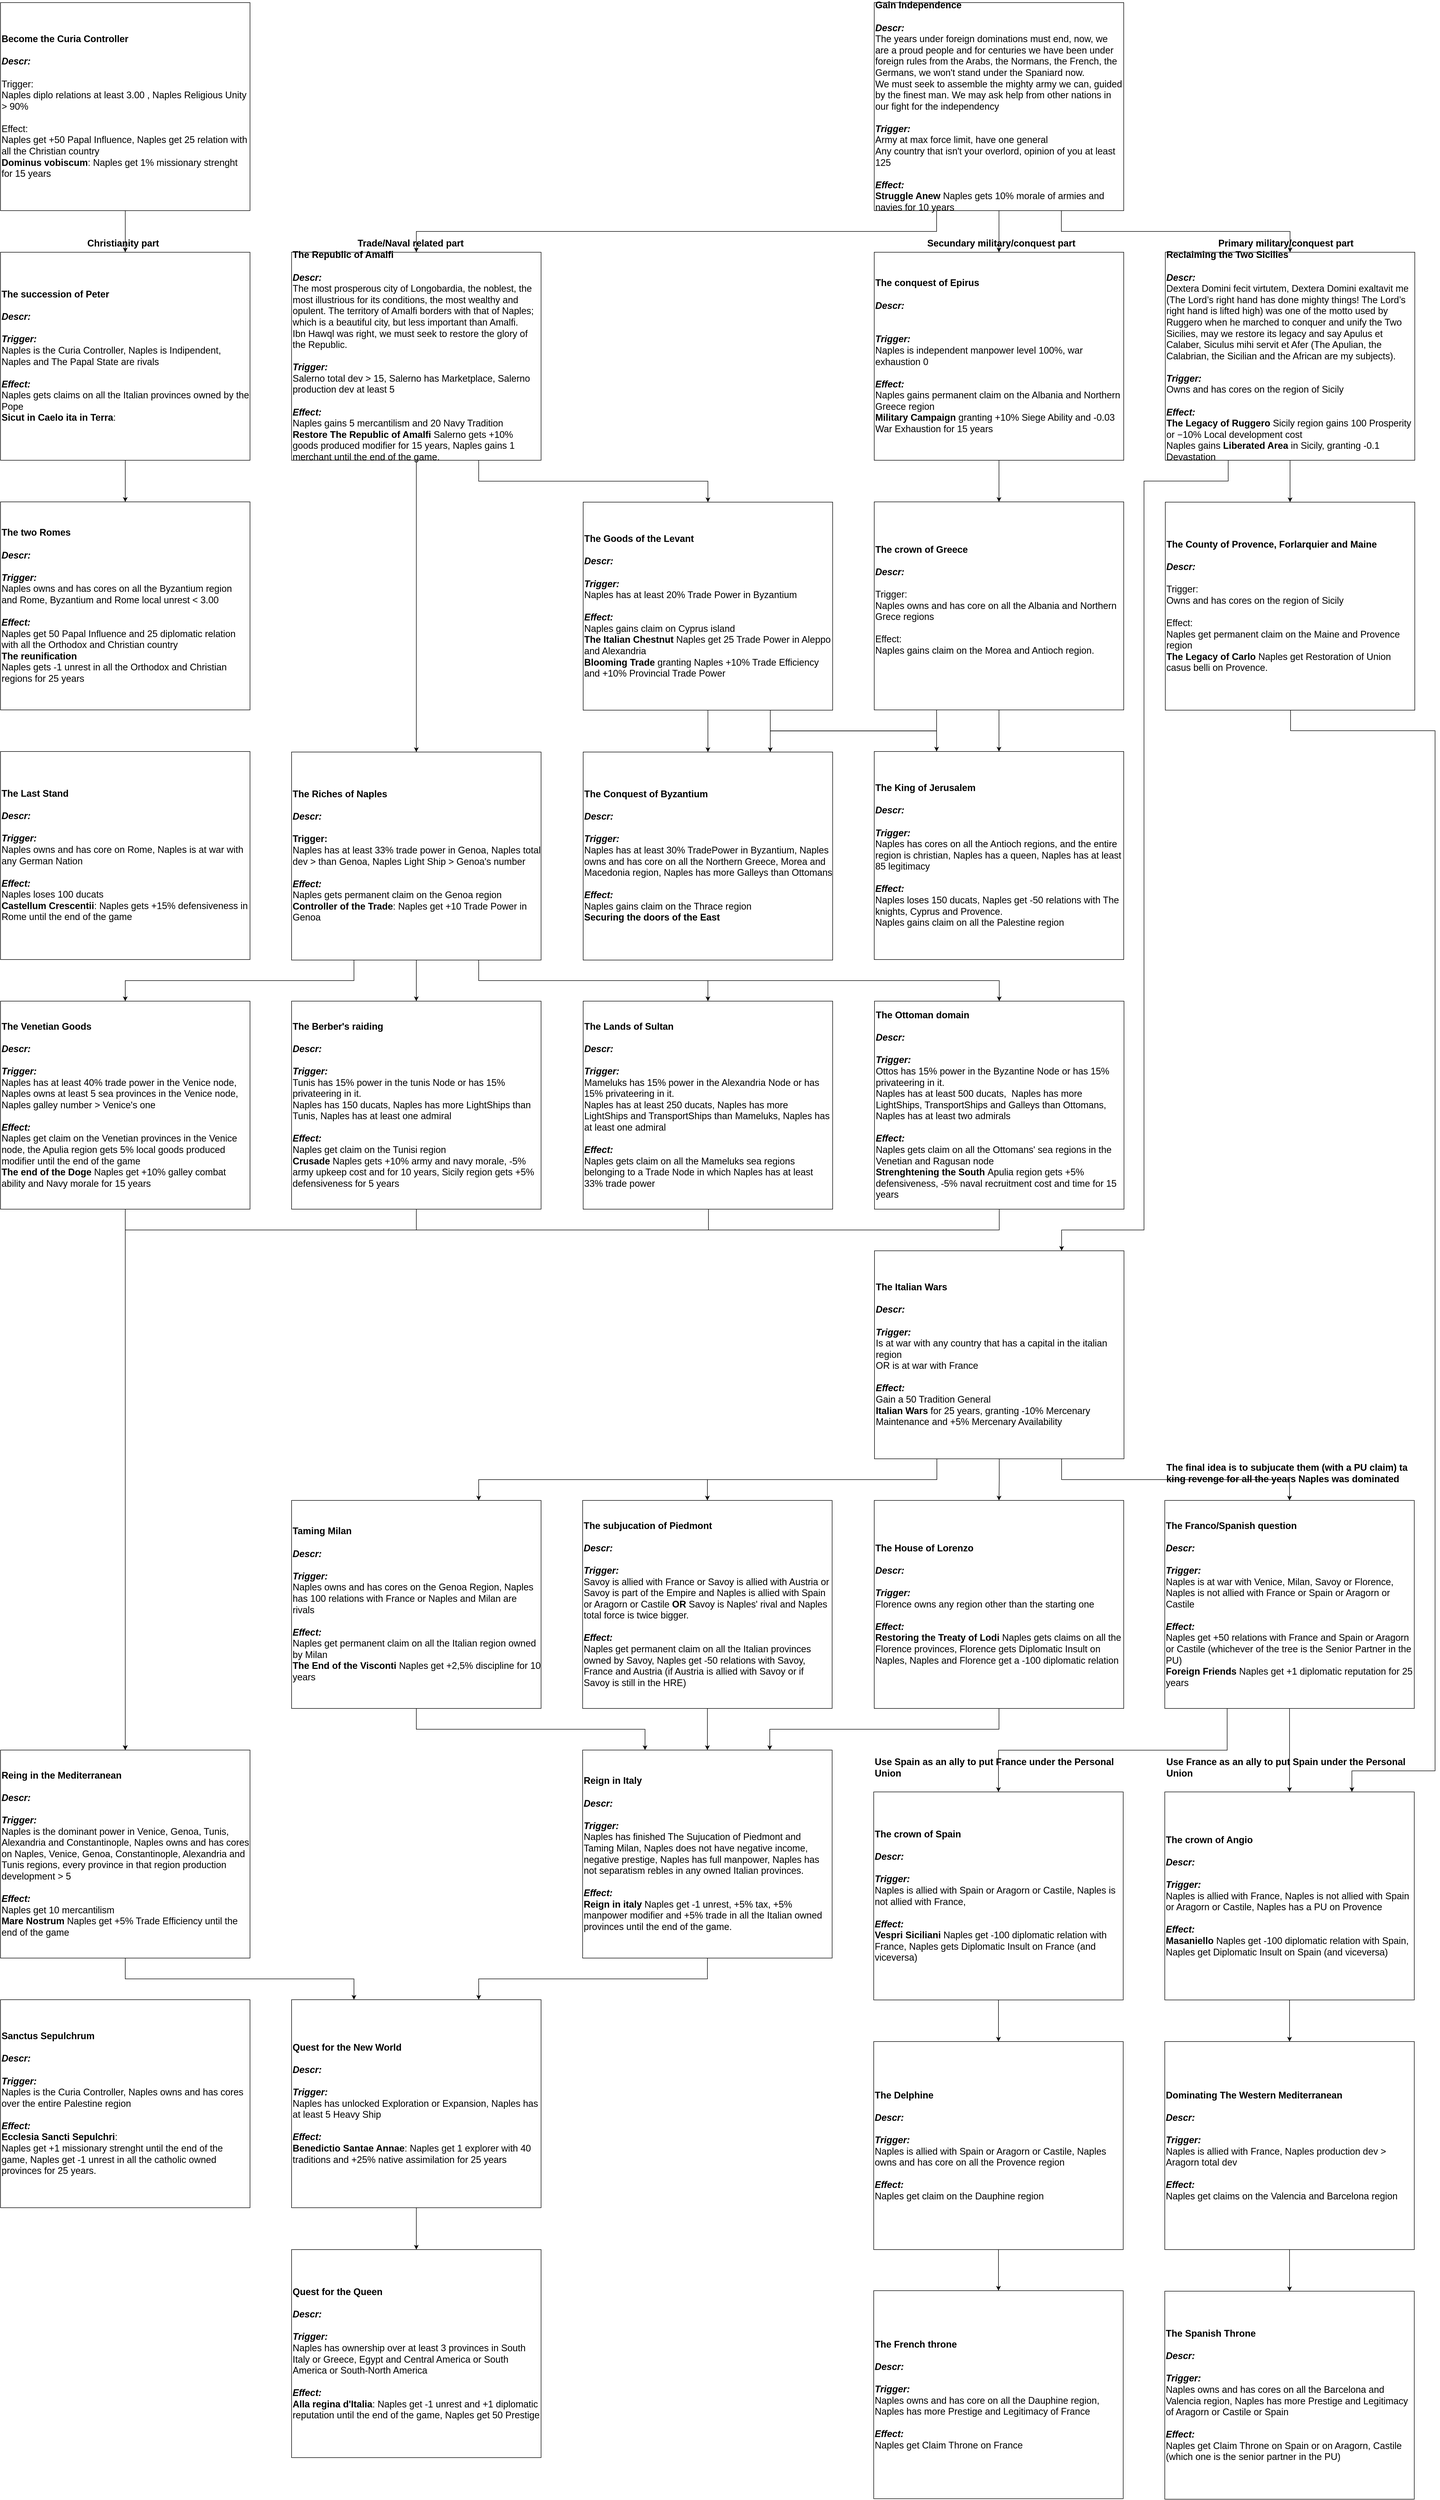 <mxfile pages="1" version="11.1.4" type="device"><diagram id="kzSDAJDjx9IFy4JvHGh8" name="Page-1"><mxGraphModel dx="2331" dy="390" grid="1" gridSize="10" guides="1" tooltips="1" connect="1" arrows="1" fold="1" page="1" pageScale="1" pageWidth="827" pageHeight="1169" math="0" shadow="0"><root><mxCell id="0"/><mxCell id="1" parent="0"/><mxCell id="1duMbpfqb4n2V9v_ifHp-7" style="edgeStyle=orthogonalEdgeStyle;rounded=0;orthogonalLoop=1;jettySize=auto;html=1;exitX=0.5;exitY=1;exitDx=0;exitDy=0;fontSize=18;" parent="1" source="VS-WX2oO7uqrwknDHlsG-1" target="TTL-foOcZzqklbkpSJ-E-7" edge="1"><mxGeometry relative="1" as="geometry"/></mxCell><mxCell id="1duMbpfqb4n2V9v_ifHp-8" style="edgeStyle=orthogonalEdgeStyle;rounded=0;orthogonalLoop=1;jettySize=auto;html=1;exitX=0.75;exitY=1;exitDx=0;exitDy=0;fontSize=18;" parent="1" source="VS-WX2oO7uqrwknDHlsG-1" target="VS-WX2oO7uqrwknDHlsG-5" edge="1"><mxGeometry relative="1" as="geometry"/></mxCell><mxCell id="1duMbpfqb4n2V9v_ifHp-9" style="edgeStyle=orthogonalEdgeStyle;rounded=0;orthogonalLoop=1;jettySize=auto;html=1;exitX=0.25;exitY=1;exitDx=0;exitDy=0;fontSize=18;" parent="1" source="VS-WX2oO7uqrwknDHlsG-1" target="VS-WX2oO7uqrwknDHlsG-9" edge="1"><mxGeometry relative="1" as="geometry"/></mxCell><mxCell id="VS-WX2oO7uqrwknDHlsG-1" value="&lt;div style=&quot;font-size: 18px&quot; align=&quot;left&quot;&gt;&lt;font style=&quot;font-size: 18px&quot;&gt;&lt;b style=&quot;font-size: 18px&quot;&gt;&lt;font style=&quot;font-size: 18px&quot;&gt;Gain Independence&lt;/font&gt;&lt;/b&gt;&lt;/font&gt;&lt;/div&gt;&lt;div style=&quot;font-size: 18px&quot; align=&quot;left&quot;&gt;&lt;font style=&quot;font-size: 18px&quot;&gt;&lt;b style=&quot;font-size: 18px&quot;&gt;&lt;font style=&quot;font-size: 18px&quot;&gt;&lt;br style=&quot;font-size: 18px&quot;&gt;&lt;/font&gt;&lt;/b&gt;&lt;/font&gt;&lt;/div&gt;&lt;div style=&quot;font-size: 18px&quot; align=&quot;left&quot;&gt;&lt;font style=&quot;font-size: 18px&quot;&gt;&lt;span style=&quot;font-size: 18px&quot;&gt;&lt;font style=&quot;font-size: 18px&quot;&gt;&lt;i&gt;&lt;b&gt;Descr:&lt;/b&gt;&lt;/i&gt;&lt;/font&gt;&lt;/span&gt;&lt;/font&gt;&lt;/div&gt;&lt;div style=&quot;font-size: 18px&quot; align=&quot;left&quot;&gt;&lt;div align=&quot;left&quot;&gt;The years under foreign dominations must end, now, we are a proud people and for centuries we have been under foreign rules from the Arabs, the Normans, the French, the Germans, we won't stand under the Spaniard now.&lt;/div&gt;&lt;div align=&quot;left&quot;&gt;We must seek to assemble the mighty army we can, guided by the finest man.&amp;nbsp;&lt;span&gt;We may ask help from other nations in our fight for the independency&lt;/span&gt;&lt;/div&gt;&lt;/div&gt;&lt;div style=&quot;font-size: 18px&quot; align=&quot;left&quot;&gt;&lt;font style=&quot;font-size: 18px&quot;&gt;&lt;br style=&quot;font-size: 18px&quot;&gt;&lt;/font&gt;&lt;/div&gt;&lt;div style=&quot;font-size: 18px&quot; align=&quot;left&quot;&gt;&lt;font style=&quot;font-size: 18px&quot;&gt;&lt;b&gt;&lt;i&gt;Trigger:&lt;/i&gt;&lt;/b&gt;&lt;/font&gt;&lt;/div&gt;&lt;div style=&quot;font-size: 18px&quot; align=&quot;left&quot;&gt;&lt;font style=&quot;font-size: 18px&quot;&gt;Army at max force limit, have one general&lt;/font&gt;&lt;/div&gt;&lt;div style=&quot;font-size: 18px&quot; align=&quot;left&quot;&gt;&lt;font style=&quot;font-size: 18px&quot;&gt;Any country that isn't your overlord, opinion of you at least 125&lt;br style=&quot;font-size: 18px&quot;&gt;&lt;/font&gt;&lt;/div&gt;&lt;div style=&quot;font-size: 18px&quot; align=&quot;left&quot;&gt;&lt;font style=&quot;font-size: 18px&quot;&gt;&lt;br style=&quot;font-size: 18px&quot;&gt;&lt;/font&gt;&lt;/div&gt;&lt;div style=&quot;font-size: 18px&quot; align=&quot;left&quot;&gt;&lt;font style=&quot;font-size: 18px&quot;&gt;&lt;font style=&quot;font-size: 18px&quot;&gt;&lt;b&gt;&lt;i&gt;Effect:&lt;/i&gt;&lt;/b&gt;&lt;/font&gt;&lt;/font&gt;&lt;/div&gt;&lt;div style=&quot;font-size: 18px&quot; align=&quot;left&quot;&gt;&lt;b style=&quot;font-size: 18px&quot;&gt;Struggle Anew &lt;/b&gt;Naples gets&amp;nbsp;&lt;span style=&quot;font-size: 18px&quot;&gt;10% morale of armies and navies for 10 years&lt;/span&gt;&lt;/div&gt;" style="rounded=0;whiteSpace=wrap;html=1;align=left;fontSize=18;" parent="1" vertex="1"><mxGeometry x="81" width="480" height="400" as="geometry"/></mxCell><mxCell id="bOzuorMYkFxrs2pDDm80-35" style="edgeStyle=orthogonalEdgeStyle;rounded=0;orthogonalLoop=1;jettySize=auto;html=1;exitX=0.5;exitY=1;exitDx=0;exitDy=0;" edge="1" parent="1" source="VS-WX2oO7uqrwknDHlsG-9" target="TTL-foOcZzqklbkpSJ-E-5"><mxGeometry relative="1" as="geometry"/></mxCell><mxCell id="bOzuorMYkFxrs2pDDm80-36" style="edgeStyle=orthogonalEdgeStyle;rounded=0;orthogonalLoop=1;jettySize=auto;html=1;exitX=0.75;exitY=1;exitDx=0;exitDy=0;" edge="1" parent="1" source="VS-WX2oO7uqrwknDHlsG-9" target="MhhXEf2dkMaLR8GYfWED-24"><mxGeometry relative="1" as="geometry"/></mxCell><mxCell id="VS-WX2oO7uqrwknDHlsG-9" value="&lt;div style=&quot;font-size: 18px&quot;&gt;&lt;b style=&quot;font-size: 18px&quot;&gt;The Republic of Amalfi&lt;/b&gt;&lt;br style=&quot;font-size: 18px&quot;&gt;&lt;/div&gt;&lt;div style=&quot;font-size: 18px&quot;&gt;&lt;b style=&quot;font-size: 18px&quot;&gt;&lt;br&gt;&lt;/b&gt;&lt;/div&gt;&lt;div style=&quot;font-size: 18px&quot;&gt;&lt;i&gt;&lt;b&gt;Descr:&lt;/b&gt;&lt;/i&gt;&lt;/div&gt;&lt;div style=&quot;font-size: 18px&quot;&gt;&lt;div&gt;The most prosperous city of Longobardia, the noblest, the most illustrious for its conditions, the most wealthy and opulent. The territory of Amalfi borders with that of Naples; which is a beautiful city, but less important than Amalfi.&lt;/div&gt;&lt;div&gt;Ibn Hawql was right, we must seek to restore the glory of the Republic.&lt;/div&gt;&lt;/div&gt;&lt;div style=&quot;font-size: 18px&quot;&gt;&lt;font style=&quot;font-size: 18px&quot;&gt;&lt;br style=&quot;font-size: 18px&quot;&gt;&lt;/font&gt;&lt;/div&gt;&lt;div style=&quot;font-size: 18px&quot;&gt;&lt;font style=&quot;font-size: 18px&quot;&gt;&lt;i&gt;&lt;b&gt;Trigger:&lt;/b&gt;&lt;/i&gt;&lt;/font&gt;&lt;/div&gt;&lt;div style=&quot;font-size: 18px&quot;&gt;&lt;font style=&quot;font-size: 18px&quot;&gt;Salerno total dev &amp;gt; 15, Salerno has Marketplace, Salerno production dev at least 5&lt;br style=&quot;font-size: 18px&quot;&gt;&lt;/font&gt;&lt;/div&gt;&lt;div style=&quot;font-size: 18px&quot;&gt;&lt;font style=&quot;font-size: 18px&quot;&gt;&lt;br style=&quot;font-size: 18px&quot;&gt;&lt;/font&gt;&lt;/div&gt;&lt;div style=&quot;font-size: 18px&quot;&gt;&lt;font style=&quot;font-size: 18px&quot;&gt;&lt;b&gt;&lt;i&gt;Effect:&lt;/i&gt;&lt;/b&gt;&lt;/font&gt;&lt;/div&gt;&lt;div style=&quot;font-size: 18px&quot;&gt;&lt;font style=&quot;font-size: 18px&quot;&gt;Naples gains 5 mercantilism and 20 Navy Tradition&lt;br style=&quot;font-size: 18px&quot;&gt;&lt;/font&gt;&lt;/div&gt;&lt;div style=&quot;font-size: 18px&quot;&gt;&lt;font style=&quot;font-size: 18px&quot;&gt;&lt;b style=&quot;font-size: 18px&quot;&gt;Restore The Republic of Amalfi &lt;/b&gt;&lt;span style=&quot;font-size: 18px&quot;&gt;Salerno gets +10% goods produced modifier for 15 years, Naples gains 1 merchant until the end of the game.&lt;/span&gt;&lt;/font&gt;&lt;/div&gt;" style="rounded=0;whiteSpace=wrap;html=1;align=left;fontSize=18;" parent="1" vertex="1"><mxGeometry x="-1040" y="480" width="480" height="400" as="geometry"/></mxCell><mxCell id="1duMbpfqb4n2V9v_ifHp-16" style="edgeStyle=orthogonalEdgeStyle;rounded=0;orthogonalLoop=1;jettySize=auto;html=1;exitX=0.5;exitY=1;exitDx=0;exitDy=0;fontSize=18;" parent="1" source="MhhXEf2dkMaLR8GYfWED-24" target="MhhXEf2dkMaLR8GYfWED-9" edge="1"><mxGeometry relative="1" as="geometry"/></mxCell><mxCell id="1duMbpfqb4n2V9v_ifHp-20" style="edgeStyle=orthogonalEdgeStyle;rounded=0;orthogonalLoop=1;jettySize=auto;html=1;exitX=0.75;exitY=1;exitDx=0;exitDy=0;entryX=0.25;entryY=0;entryDx=0;entryDy=0;fontSize=18;" parent="1" source="MhhXEf2dkMaLR8GYfWED-24" target="RY6bV1tEoKLAPhizA7e0-5" edge="1"><mxGeometry relative="1" as="geometry"/></mxCell><mxCell id="MhhXEf2dkMaLR8GYfWED-24" value="&lt;div style=&quot;font-size: 18px&quot;&gt;&lt;b style=&quot;font-size: 18px&quot;&gt;The Goods of the Levant&lt;/b&gt;&lt;/div&gt;&lt;div style=&quot;font-size: 18px&quot;&gt;&lt;div&gt;&lt;b&gt;&lt;i&gt;&lt;br class=&quot;Apple-interchange-newline&quot;&gt;Descr:&lt;/i&gt;&lt;/b&gt;&lt;/div&gt;&lt;div&gt;&lt;b&gt;&lt;i&gt;&lt;br&gt;&lt;/i&gt;&lt;/b&gt;&lt;/div&gt;&lt;/div&gt;&lt;div style=&quot;font-size: 18px&quot;&gt;&lt;font style=&quot;font-size: 18px&quot;&gt;&lt;b&gt;&lt;i&gt;Trigger:&lt;/i&gt;&lt;/b&gt;&lt;/font&gt;&lt;/div&gt;&lt;div style=&quot;font-size: 18px&quot;&gt;&lt;font style=&quot;font-size: 18px&quot;&gt;Naples has at least 20% Trade Power in Byzantium&lt;br style=&quot;font-size: 18px&quot;&gt;&lt;/font&gt;&lt;/div&gt;&lt;div style=&quot;font-size: 18px&quot;&gt;&lt;font style=&quot;font-size: 18px&quot;&gt;&lt;br style=&quot;font-size: 18px&quot;&gt;&lt;/font&gt;&lt;/div&gt;&lt;div style=&quot;font-size: 18px&quot;&gt;&lt;font style=&quot;font-size: 18px&quot;&gt;&lt;b&gt;&lt;i&gt;Effect:&lt;/i&gt;&lt;/b&gt;&lt;/font&gt;&lt;/div&gt;&lt;div style=&quot;font-size: 18px&quot;&gt;&lt;font style=&quot;font-size: 18px&quot;&gt;Naples gains claim on Cyprus island&lt;/font&gt;&lt;/div&gt;&lt;div style=&quot;font-size: 18px&quot;&gt;&lt;font style=&quot;font-size: 18px&quot;&gt;&lt;span style=&quot;font-size: 18px&quot;&gt;&lt;b style=&quot;font-size: 18px&quot;&gt;The&lt;/b&gt;&lt;/span&gt;&lt;b style=&quot;font-size: 18px&quot;&gt; Italian Chestnut &lt;/b&gt;&lt;span style=&quot;font-size: 18px&quot;&gt;Naples get 25 Trade Power in Aleppo and Alexandria&lt;/span&gt;&lt;/font&gt;&lt;font style=&quot;font-size: 18px&quot;&gt;&lt;font style=&quot;font-size: 18px&quot;&gt;&lt;br style=&quot;font-size: 18px&quot;&gt;&lt;/font&gt;&lt;/font&gt;&lt;/div&gt;&lt;div style=&quot;font-size: 18px&quot;&gt;&lt;font style=&quot;font-size: 18px&quot;&gt;&lt;span style=&quot;font-size: 18px&quot;&gt;&lt;b style=&quot;font-size: 18px&quot;&gt;Blooming Trade &lt;/b&gt;granting Naples +10% Trade Efficiency and +10% Provincial Trade Power&lt;/span&gt;&lt;/font&gt;&lt;/div&gt;" style="rounded=0;whiteSpace=wrap;html=1;align=left;fontSize=18;" parent="1" vertex="1"><mxGeometry x="-479" y="960.5" width="480" height="400" as="geometry"/></mxCell><mxCell id="bOzuorMYkFxrs2pDDm80-27" style="edgeStyle=orthogonalEdgeStyle;rounded=0;orthogonalLoop=1;jettySize=auto;html=1;exitX=0.5;exitY=1;exitDx=0;exitDy=0;" edge="1" parent="1" source="h8s-hCxMcf2PMTDbwtCN-47" target="w6SWjsJNd_PJqNKlExnE-42"><mxGeometry relative="1" as="geometry"><Array as="points"><mxPoint x="-800" y="2360"/><mxPoint x="-1360" y="2360"/></Array></mxGeometry></mxCell><mxCell id="h8s-hCxMcf2PMTDbwtCN-47" value="&lt;div style=&quot;font-size: 18px&quot;&gt;&lt;b style=&quot;font-size: 18px&quot;&gt;The Berber's raiding&lt;/b&gt;&lt;br style=&quot;font-size: 18px&quot;&gt;&lt;/div&gt;&lt;div style=&quot;font-size: 18px&quot;&gt;&lt;font style=&quot;font-size: 18px&quot;&gt;&lt;div&gt;&lt;b&gt;&lt;i&gt;&lt;br class=&quot;Apple-interchange-newline&quot;&gt;Descr:&lt;/i&gt;&lt;/b&gt;&lt;/div&gt;&lt;div&gt;&lt;b&gt;&lt;i&gt;&lt;br&gt;&lt;/i&gt;&lt;/b&gt;&lt;/div&gt;&lt;/font&gt;&lt;/div&gt;&lt;div style=&quot;font-size: 18px&quot;&gt;&lt;font style=&quot;font-size: 18px&quot;&gt;&lt;b&gt;&lt;i&gt;Trigger:&lt;/i&gt;&lt;/b&gt;&lt;/font&gt;&lt;/div&gt;&lt;div style=&quot;font-size: 18px&quot;&gt;&lt;font style=&quot;font-size: 18px&quot;&gt;Tunis has 15% power in the tunis Node or has 15% privateering in it.&lt;/font&gt;&lt;/div&gt;&lt;div style=&quot;font-size: 18px&quot;&gt;Naples has 150 ducats, Naples has more LightShips than Tunis, Naples has at least one admiral&lt;/div&gt;&lt;div style=&quot;font-size: 18px&quot;&gt;&lt;br style=&quot;font-size: 18px&quot;&gt;&lt;/div&gt;&lt;div style=&quot;font-size: 18px&quot;&gt;&lt;font style=&quot;font-size: 18px&quot;&gt;&lt;b&gt;&lt;i&gt;Effect:&lt;/i&gt;&lt;/b&gt;&lt;/font&gt;&lt;/div&gt;&lt;div style=&quot;font-size: 18px&quot;&gt;&lt;font style=&quot;font-size: 18px&quot;&gt;Naples get claim on the Tunisi region&lt;br style=&quot;font-size: 18px&quot;&gt;&lt;/font&gt;&lt;/div&gt;&lt;div style=&quot;font-size: 18px&quot;&gt;&lt;font style=&quot;font-size: 18px&quot;&gt;&lt;b style=&quot;font-size: 18px&quot;&gt;Crusade &lt;/b&gt;Naples gets +10% army and navy morale, -5% army upkeep cost and for 10 years, Sicily region gets +5% defensiveness for 5 years&lt;/font&gt;&lt;/div&gt;" style="rounded=0;whiteSpace=wrap;html=1;align=left;fontSize=18;" parent="1" vertex="1"><mxGeometry x="-1040" y="1920" width="480" height="400" as="geometry"/></mxCell><mxCell id="bOzuorMYkFxrs2pDDm80-29" style="edgeStyle=orthogonalEdgeStyle;rounded=0;orthogonalLoop=1;jettySize=auto;html=1;exitX=0.5;exitY=1;exitDx=0;exitDy=0;entryX=0.5;entryY=0;entryDx=0;entryDy=0;" edge="1" parent="1" source="MhhXEf2dkMaLR8GYfWED-28" target="w6SWjsJNd_PJqNKlExnE-42"><mxGeometry relative="1" as="geometry"><Array as="points"><mxPoint x="-238" y="2360"/><mxPoint x="-1360" y="2360"/></Array></mxGeometry></mxCell><mxCell id="MhhXEf2dkMaLR8GYfWED-28" value="&lt;div style=&quot;font-size: 18px&quot;&gt;&lt;b style=&quot;font-size: 18px&quot;&gt;The Lands of Sultan&lt;/b&gt;&lt;br style=&quot;font-size: 18px&quot;&gt;&lt;/div&gt;&lt;div style=&quot;font-size: 18px&quot;&gt;&lt;font style=&quot;font-size: 18px&quot;&gt;&lt;div&gt;&lt;b&gt;&lt;i&gt;&lt;br class=&quot;Apple-interchange-newline&quot;&gt;Descr:&lt;/i&gt;&lt;/b&gt;&lt;/div&gt;&lt;div&gt;&lt;b&gt;&lt;i&gt;&lt;br&gt;&lt;/i&gt;&lt;/b&gt;&lt;/div&gt;&lt;/font&gt;&lt;/div&gt;&lt;div style=&quot;font-size: 18px&quot;&gt;&lt;font style=&quot;font-size: 18px&quot;&gt;&lt;b&gt;&lt;i&gt;Trigger:&lt;/i&gt;&lt;/b&gt;&lt;br style=&quot;font-size: 18px&quot;&gt;&lt;/font&gt;&lt;/div&gt;&lt;div style=&quot;font-size: 18px&quot;&gt;&lt;font style=&quot;font-size: 18px&quot;&gt;Mameluks has 15% power in the Alexandria Node or has 15% privateering in it.&lt;br style=&quot;font-size: 18px&quot;&gt;&lt;/font&gt;&lt;/div&gt;&lt;div style=&quot;font-size: 18px&quot;&gt;&lt;font style=&quot;font-size: 18px&quot;&gt;Naples has at least 250 ducats,&amp;nbsp;Naples has more LightShips and TransportShips than Mameluks, Naples has at least one admiral&lt;br style=&quot;font-size: 18px&quot;&gt;&lt;/font&gt;&lt;/div&gt;&lt;div style=&quot;font-size: 18px&quot;&gt;&lt;br style=&quot;font-size: 18px&quot;&gt;&lt;/div&gt;&lt;div style=&quot;font-size: 18px&quot;&gt;&lt;font style=&quot;font-size: 18px&quot;&gt;&lt;b&gt;&lt;i&gt;Effect:&amp;nbsp;&lt;/i&gt;&lt;/b&gt;&lt;/font&gt;&lt;/div&gt;&lt;div style=&quot;font-size: 18px&quot;&gt;&lt;font style=&quot;font-size: 18px&quot;&gt;Naples gets claim on all the Mameluks sea regions belonging to a Trade Node in which Naples has at least 33% trade power&lt;/font&gt;&lt;/div&gt;" style="rounded=0;whiteSpace=wrap;html=1;align=left;fontSize=18;" parent="1" vertex="1"><mxGeometry x="-479" y="1920" width="480" height="400" as="geometry"/></mxCell><mxCell id="bOzuorMYkFxrs2pDDm80-31" style="edgeStyle=orthogonalEdgeStyle;rounded=0;orthogonalLoop=1;jettySize=auto;html=1;exitX=0.5;exitY=1;exitDx=0;exitDy=0;" edge="1" parent="1" source="P5uSyu9H-YGCMaFT_hb3-5" target="w6SWjsJNd_PJqNKlExnE-42"><mxGeometry relative="1" as="geometry"><Array as="points"><mxPoint x="322" y="2360"/><mxPoint x="-1360" y="2360"/></Array></mxGeometry></mxCell><mxCell id="P5uSyu9H-YGCMaFT_hb3-5" value="&lt;div style=&quot;font-size: 18px&quot;&gt;&lt;b style=&quot;font-size: 18px&quot;&gt;The Ottoman domain&lt;/b&gt;&lt;br style=&quot;font-size: 18px&quot;&gt;&lt;/div&gt;&lt;div style=&quot;font-size: 18px&quot;&gt;&lt;font style=&quot;font-size: 18px&quot;&gt;&lt;div&gt;&lt;b&gt;&lt;i&gt;&lt;br class=&quot;Apple-interchange-newline&quot;&gt;Descr:&lt;/i&gt;&lt;/b&gt;&lt;/div&gt;&lt;div&gt;&lt;b&gt;&lt;i&gt;&lt;br&gt;&lt;/i&gt;&lt;/b&gt;&lt;/div&gt;&lt;/font&gt;&lt;/div&gt;&lt;div style=&quot;font-size: 18px&quot;&gt;&lt;font style=&quot;font-size: 18px&quot;&gt;&lt;b&gt;&lt;i&gt;Trigger:&lt;/i&gt;&lt;/b&gt;&lt;br style=&quot;font-size: 18px&quot;&gt;&lt;/font&gt;&lt;/div&gt;&lt;div style=&quot;font-size: 18px&quot;&gt;&lt;font style=&quot;font-size: 18px&quot;&gt;Ottos has 15% power in the Byzantine Node or has 15% privateering in it.&lt;br style=&quot;font-size: 18px&quot;&gt;&lt;/font&gt;&lt;/div&gt;&lt;div style=&quot;font-size: 18px&quot;&gt;Naples has at least 500 ducats,&amp;nbsp;&amp;nbsp;Naples has more LightShips, TransportShips and Galleys than Ottomans, Naples has at least two admirals&lt;br style=&quot;font-size: 18px&quot;&gt;&lt;/div&gt;&lt;div style=&quot;font-size: 18px&quot;&gt;&lt;br style=&quot;font-size: 18px&quot;&gt;&lt;/div&gt;&lt;div style=&quot;font-size: 18px&quot;&gt;&lt;font style=&quot;font-size: 18px&quot;&gt;&lt;b&gt;&lt;i&gt;Effect: &lt;/i&gt;&lt;/b&gt;&lt;/font&gt;&lt;font style=&quot;font-size: 18px&quot;&gt;&lt;font style=&quot;font-size: 18px&quot;&gt;&lt;br style=&quot;font-size: 18px&quot;&gt;&lt;/font&gt;&lt;/font&gt;&lt;/div&gt;&lt;div style=&quot;font-size: 18px&quot;&gt;&lt;font style=&quot;font-size: 18px&quot;&gt;Naples gets claim on all the Ottomans' sea regions in the Venetian and Ragusan node&lt;/font&gt;&lt;/div&gt;&lt;div style=&quot;font-size: 18px&quot;&gt;&lt;b style=&quot;font-size: 18px&quot;&gt;Strenghtening the South&lt;/b&gt;&amp;nbsp;Apulia region gets +5% defensiveness, -5% naval recruitment cost and time for 15 years&lt;/div&gt;" style="rounded=0;whiteSpace=wrap;html=1;align=left;fontSize=18;" parent="1" vertex="1"><mxGeometry x="81.5" y="1920" width="480" height="400" as="geometry"/></mxCell><mxCell id="w6SWjsJNd_PJqNKlExnE-73" style="edgeStyle=orthogonalEdgeStyle;rounded=0;orthogonalLoop=1;jettySize=auto;html=1;exitX=0.5;exitY=1;exitDx=0;exitDy=0;entryX=0.25;entryY=0;entryDx=0;entryDy=0;fontSize=18;" parent="1" source="w6SWjsJNd_PJqNKlExnE-42" target="h8s-hCxMcf2PMTDbwtCN-19" edge="1"><mxGeometry relative="1" as="geometry"/></mxCell><mxCell id="w6SWjsJNd_PJqNKlExnE-42" value="&lt;div style=&quot;font-size: 18px&quot;&gt;&lt;b style=&quot;font-size: 18px&quot;&gt;Reing in the Mediterranean&lt;/b&gt;&lt;/div&gt;&lt;div style=&quot;font-size: 18px&quot;&gt;&lt;div&gt;&lt;b&gt;&lt;i&gt;&lt;br class=&quot;Apple-interchange-newline&quot;&gt;Descr:&lt;/i&gt;&lt;/b&gt;&lt;/div&gt;&lt;div&gt;&lt;b&gt;&lt;i&gt;&lt;br&gt;&lt;/i&gt;&lt;/b&gt;&lt;/div&gt;&lt;/div&gt;&lt;div style=&quot;font-size: 18px&quot;&gt;&lt;font style=&quot;font-size: 18px&quot;&gt;&lt;b&gt;&lt;i&gt;Trigger:&amp;nbsp;&lt;br style=&quot;font-size: 18px&quot;&gt;&lt;/i&gt;&lt;/b&gt;&lt;/font&gt;&lt;/div&gt;&lt;div style=&quot;font-size: 18px&quot;&gt;&lt;font style=&quot;font-size: 18px&quot;&gt;Naples is the dominant power in Venice, Genoa, Tunis, Alexandria and Constantinople, Naples owns and has cores on Naples, Venice, Genoa, Constantinople, Alexandria and Tunis regions, every province in that region production development &amp;gt; 5&lt;/font&gt;&lt;/div&gt;&lt;div style=&quot;font-size: 18px&quot;&gt;&lt;font style=&quot;font-size: 18px&quot;&gt;&lt;br style=&quot;font-size: 18px&quot;&gt;&lt;/font&gt;&lt;/div&gt;&lt;div style=&quot;font-size: 18px&quot;&gt;&lt;font style=&quot;font-size: 18px&quot;&gt;&lt;b&gt;&lt;i&gt;Effect:&lt;/i&gt;&lt;/b&gt;&lt;/font&gt;&lt;font style=&quot;font-size: 18px&quot;&gt;&lt;font style=&quot;font-size: 18px&quot;&gt;&lt;br style=&quot;font-size: 18px&quot;&gt;&lt;/font&gt;&lt;/font&gt;&lt;/div&gt;&lt;div style=&quot;font-size: 18px&quot;&gt;&lt;font style=&quot;font-size: 18px&quot;&gt;Naples get 10 mercantilism&lt;br style=&quot;font-size: 18px&quot;&gt;&lt;/font&gt;&lt;/div&gt;&lt;div style=&quot;font-size: 18px&quot;&gt;&lt;b style=&quot;font-size: 18px&quot;&gt;Mare Nostrum&lt;/b&gt;&amp;nbsp;Naples get +5% Trade Efficiency until the end of the game&lt;/div&gt;" style="rounded=0;whiteSpace=wrap;html=1;align=left;fontSize=18;" parent="1" vertex="1"><mxGeometry x="-1600" y="3360" width="480" height="400" as="geometry"/></mxCell><mxCell id="bOzuorMYkFxrs2pDDm80-16" style="edgeStyle=orthogonalEdgeStyle;rounded=0;orthogonalLoop=1;jettySize=auto;html=1;exitX=0.75;exitY=1;exitDx=0;exitDy=0;" edge="1" parent="1" source="TTL-foOcZzqklbkpSJ-E-5" target="P5uSyu9H-YGCMaFT_hb3-5"><mxGeometry relative="1" as="geometry"/></mxCell><mxCell id="bOzuorMYkFxrs2pDDm80-19" style="edgeStyle=orthogonalEdgeStyle;rounded=0;orthogonalLoop=1;jettySize=auto;html=1;exitX=0.75;exitY=1;exitDx=0;exitDy=0;" edge="1" parent="1" source="TTL-foOcZzqklbkpSJ-E-5" target="MhhXEf2dkMaLR8GYfWED-28"><mxGeometry relative="1" as="geometry"/></mxCell><mxCell id="bOzuorMYkFxrs2pDDm80-23" style="edgeStyle=orthogonalEdgeStyle;rounded=0;orthogonalLoop=1;jettySize=auto;html=1;exitX=0.25;exitY=1;exitDx=0;exitDy=0;" edge="1" parent="1" source="TTL-foOcZzqklbkpSJ-E-5" target="TTL-foOcZzqklbkpSJ-E-3"><mxGeometry relative="1" as="geometry"/></mxCell><mxCell id="bOzuorMYkFxrs2pDDm80-24" style="edgeStyle=orthogonalEdgeStyle;rounded=0;orthogonalLoop=1;jettySize=auto;html=1;exitX=0.5;exitY=1;exitDx=0;exitDy=0;" edge="1" parent="1" source="TTL-foOcZzqklbkpSJ-E-5" target="h8s-hCxMcf2PMTDbwtCN-47"><mxGeometry relative="1" as="geometry"/></mxCell><mxCell id="TTL-foOcZzqklbkpSJ-E-5" value="&lt;div style=&quot;font-size: 18px&quot;&gt;&lt;b style=&quot;font-size: 18px&quot;&gt;The Riches of Naples&lt;/b&gt;&lt;br style=&quot;font-size: 18px&quot;&gt;&lt;/div&gt;&lt;div style=&quot;font-size: 18px&quot;&gt;&lt;font style=&quot;font-size: 18px&quot;&gt;&lt;div&gt;&lt;b&gt;&lt;i&gt;&lt;br class=&quot;Apple-interchange-newline&quot;&gt;Descr:&lt;/i&gt;&lt;/b&gt;&lt;/div&gt;&lt;div&gt;&lt;b&gt;&lt;i&gt;&lt;br&gt;&lt;/i&gt;&lt;/b&gt;&lt;/div&gt;&lt;/font&gt;&lt;/div&gt;&lt;div style=&quot;font-size: 18px&quot;&gt;&lt;font style=&quot;font-size: 18px&quot;&gt;&lt;b&gt;Trigger:&lt;/b&gt;&lt;/font&gt;&lt;/div&gt;&lt;div style=&quot;font-size: 18px&quot;&gt;&lt;font style=&quot;font-size: 18px&quot;&gt;Naples has at least 33% trade power in Genoa, Naples total dev &amp;gt; than Genoa, Naples Light Ship &amp;gt; Genoa's number&lt;br style=&quot;font-size: 18px&quot;&gt;&lt;/font&gt;&lt;/div&gt;&lt;div style=&quot;font-size: 18px&quot;&gt;&lt;font style=&quot;font-size: 18px&quot;&gt;&lt;br style=&quot;font-size: 18px&quot;&gt;&lt;/font&gt;&lt;/div&gt;&lt;font style=&quot;font-size: 18px&quot;&gt;&lt;b&gt;&lt;i&gt;Effect:&lt;/i&gt;&lt;/b&gt;&lt;br style=&quot;font-size: 18px&quot;&gt;Naples gets permanent claim on the Genoa region&lt;br style=&quot;font-size: 18px&quot;&gt;&lt;b style=&quot;font-size: 18px&quot;&gt;Controller of the Trade&lt;/b&gt;:&amp;nbsp;Naples get +10 Trade Power in Genoa&lt;/font&gt;" style="rounded=0;whiteSpace=wrap;html=1;align=left;fontSize=18;" parent="1" vertex="1"><mxGeometry x="-1040" y="1441" width="480" height="400" as="geometry"/></mxCell><mxCell id="w6SWjsJNd_PJqNKlExnE-44" style="edgeStyle=orthogonalEdgeStyle;rounded=0;orthogonalLoop=1;jettySize=auto;html=1;exitX=0.5;exitY=1;exitDx=0;exitDy=0;entryX=0.25;entryY=0;entryDx=0;entryDy=0;fontSize=18;" parent="1" source="h8s-hCxMcf2PMTDbwtCN-36" target="yrQwM_ZOXLAgXuqmaFQ8-156" edge="1"><mxGeometry relative="1" as="geometry"/></mxCell><mxCell id="h8s-hCxMcf2PMTDbwtCN-36" value="&lt;div style=&quot;font-size: 18px&quot;&gt;&lt;b style=&quot;font-size: 18px&quot;&gt;Taming Milan&lt;/b&gt;&lt;br style=&quot;font-size: 18px&quot;&gt;&lt;/div&gt;&lt;div style=&quot;font-size: 18px&quot;&gt;&lt;font style=&quot;font-size: 18px&quot;&gt;&lt;div&gt;&lt;b&gt;&lt;i&gt;&lt;br class=&quot;Apple-interchange-newline&quot;&gt;Descr:&lt;/i&gt;&lt;/b&gt;&lt;/div&gt;&lt;div&gt;&lt;b&gt;&lt;i&gt;&lt;br&gt;&lt;/i&gt;&lt;/b&gt;&lt;/div&gt;&lt;/font&gt;&lt;/div&gt;&lt;div style=&quot;font-size: 18px&quot;&gt;&lt;font style=&quot;font-size: 18px&quot;&gt;&lt;b&gt;&lt;i&gt;Trigger:&lt;/i&gt;&lt;/b&gt;&lt;/font&gt;&lt;/div&gt;&lt;div style=&quot;font-size: 18px&quot;&gt;&lt;font style=&quot;font-size: 18px&quot;&gt;Naples owns and has cores on the Genoa Region, Naples has 100 relations with France or Naples and Milan are rivals&lt;/font&gt;&lt;/div&gt;&lt;div style=&quot;font-size: 18px&quot;&gt;&lt;font style=&quot;font-size: 18px&quot;&gt;&lt;br style=&quot;font-size: 18px&quot;&gt;&lt;/font&gt;&lt;/div&gt;&lt;font style=&quot;font-size: 18px&quot;&gt;&lt;b&gt;&lt;i&gt;Effect:&lt;/i&gt;&lt;/b&gt;&lt;br style=&quot;font-size: 18px&quot;&gt;Naples get permanent claim on all the Italian region owned by Milan&lt;br style=&quot;font-size: 18px&quot;&gt;&lt;b style=&quot;font-size: 18px&quot;&gt;The End of the Visconti &lt;/b&gt;Naples get +2,5% discipline for 10 years&lt;/font&gt;" style="rounded=0;whiteSpace=wrap;html=1;align=left;fontSize=18;" parent="1" vertex="1"><mxGeometry x="-1040" y="2880" width="480" height="400" as="geometry"/></mxCell><mxCell id="w6SWjsJNd_PJqNKlExnE-74" style="edgeStyle=orthogonalEdgeStyle;rounded=0;orthogonalLoop=1;jettySize=auto;html=1;exitX=0.5;exitY=1;exitDx=0;exitDy=0;entryX=0.75;entryY=0;entryDx=0;entryDy=0;fontSize=18;" parent="1" source="yrQwM_ZOXLAgXuqmaFQ8-156" target="h8s-hCxMcf2PMTDbwtCN-19" edge="1"><mxGeometry relative="1" as="geometry"/></mxCell><mxCell id="yrQwM_ZOXLAgXuqmaFQ8-156" value="&lt;div style=&quot;font-size: 18px&quot;&gt;&lt;b style=&quot;font-size: 18px&quot;&gt;Reign in Italy&lt;/b&gt;&lt;br style=&quot;font-size: 18px&quot;&gt;&lt;/div&gt;&lt;div style=&quot;font-size: 18px&quot;&gt;&lt;font style=&quot;font-size: 18px&quot;&gt;&lt;div&gt;&lt;b&gt;&lt;i&gt;&lt;br class=&quot;Apple-interchange-newline&quot;&gt;Descr:&lt;/i&gt;&lt;/b&gt;&lt;/div&gt;&lt;div&gt;&lt;b&gt;&lt;i&gt;&lt;br&gt;&lt;/i&gt;&lt;/b&gt;&lt;/div&gt;&lt;/font&gt;&lt;/div&gt;&lt;div style=&quot;font-size: 18px&quot;&gt;&lt;font style=&quot;font-size: 18px&quot;&gt;&lt;b&gt;&lt;i&gt;Trigger:&lt;/i&gt;&lt;/b&gt;&lt;/font&gt;&lt;/div&gt;&lt;div style=&quot;font-size: 18px&quot;&gt;&lt;font style=&quot;font-size: 18px&quot;&gt;Naples has finished The Sujucation of Piedmont and Taming Milan, Naples does not have negative income, negative prestige, Naples has full manpower, Naples has not separatism rebles in any owned Italian provinces.&lt;/font&gt;&lt;/div&gt;&lt;div style=&quot;font-size: 18px&quot;&gt;&lt;font style=&quot;font-size: 18px&quot;&gt;&lt;br style=&quot;font-size: 18px&quot;&gt;&lt;/font&gt;&lt;/div&gt;&lt;font style=&quot;font-size: 18px&quot;&gt;&lt;b&gt;&lt;i&gt;Effect:&lt;/i&gt;&lt;/b&gt;&lt;br style=&quot;font-size: 18px&quot;&gt;&lt;b style=&quot;font-size: 18px&quot;&gt;Reign in italy&amp;nbsp;&lt;/b&gt;Naples get -1 unrest,&amp;nbsp;+5% tax, +5% manpower modifier and +5% trade in all the Italian owned provinces until the end of the game.&lt;br style=&quot;font-size: 18px&quot;&gt;&lt;/font&gt;" style="rounded=0;whiteSpace=wrap;html=1;align=left;fontSize=18;" parent="1" vertex="1"><mxGeometry x="-480" y="3360" width="480" height="400" as="geometry"/></mxCell><mxCell id="bOzuorMYkFxrs2pDDm80-26" style="edgeStyle=orthogonalEdgeStyle;rounded=0;orthogonalLoop=1;jettySize=auto;html=1;exitX=0.5;exitY=1;exitDx=0;exitDy=0;" edge="1" parent="1" source="TTL-foOcZzqklbkpSJ-E-3" target="w6SWjsJNd_PJqNKlExnE-42"><mxGeometry relative="1" as="geometry"/></mxCell><mxCell id="TTL-foOcZzqklbkpSJ-E-3" value="&lt;b style=&quot;font-size: 18px&quot;&gt;The Venetian Goods&lt;br style=&quot;font-size: 18px&quot;&gt;&lt;/b&gt;&lt;div&gt;&lt;b&gt;&lt;i&gt;&lt;br class=&quot;Apple-interchange-newline&quot;&gt;Descr:&lt;/i&gt;&lt;/b&gt;&lt;/div&gt;&lt;div&gt;&lt;b&gt;&lt;i&gt;&lt;br&gt;&lt;/i&gt;&lt;/b&gt;&lt;/div&gt;&lt;div style=&quot;font-size: 18px&quot;&gt;&lt;font style=&quot;font-size: 18px&quot;&gt;&lt;b&gt;&lt;i&gt;Trigger:&lt;/i&gt;&lt;/b&gt;&lt;/font&gt;&lt;/div&gt;&lt;div style=&quot;font-size: 18px&quot;&gt;&lt;font style=&quot;font-size: 18px&quot;&gt;Naples has at least 40% trade power in the Venice node, Naples owns at least 5 sea provinces in the Venice node, Naples galley number &amp;gt; Venice's one&lt;/font&gt;&lt;/div&gt;&lt;div style=&quot;font-size: 18px&quot;&gt;&lt;font style=&quot;font-size: 18px&quot;&gt;&lt;br style=&quot;font-size: 18px&quot;&gt;&lt;/font&gt;&lt;/div&gt;&lt;div style=&quot;font-size: 18px&quot;&gt;&lt;font style=&quot;font-size: 18px&quot;&gt;&lt;span style=&quot;font-size: 18px&quot;&gt;&lt;b&gt;&lt;i&gt;Effect:&lt;/i&gt;&lt;/b&gt;&lt;/span&gt;&lt;/font&gt;&lt;/div&gt;&lt;div style=&quot;font-size: 18px&quot;&gt;&lt;font style=&quot;font-size: 18px&quot;&gt;&lt;span style=&quot;font-size: 18px&quot;&gt;Naples get claim on the Venetian provinces in the Venice node, the Apulia region gets 5% local goods produced modifier until the end of the game&lt;/span&gt;&lt;/font&gt;&lt;/div&gt;&lt;div style=&quot;font-size: 18px&quot;&gt;&lt;font style=&quot;font-size: 18px&quot;&gt;&lt;span style=&quot;font-size: 18px&quot;&gt;&lt;b style=&quot;font-size: 18px&quot;&gt;The end of the Doge&lt;/b&gt;&amp;nbsp;Naples get +10% galley combat ability and Navy morale for 15 years&lt;/span&gt;&lt;/font&gt;&lt;/div&gt;" style="rounded=0;whiteSpace=wrap;html=1;align=left;fontSize=18;" parent="1" vertex="1"><mxGeometry x="-1600" y="1920" width="480" height="400" as="geometry"/></mxCell><mxCell id="w6SWjsJNd_PJqNKlExnE-12" value="" style="edgeStyle=orthogonalEdgeStyle;rounded=0;orthogonalLoop=1;jettySize=auto;html=1;" parent="1" edge="1"><mxGeometry relative="1" as="geometry"><mxPoint x="-1360" y="720.071" as="sourcePoint"/></mxGeometry></mxCell><mxCell id="w6SWjsJNd_PJqNKlExnE-16" value="" style="edgeStyle=orthogonalEdgeStyle;rounded=0;orthogonalLoop=1;jettySize=auto;html=1;" parent="1" edge="1"><mxGeometry relative="1" as="geometry"><mxPoint x="-1360" y="1120.071" as="sourcePoint"/></mxGeometry></mxCell><mxCell id="w6SWjsJNd_PJqNKlExnE-60" style="edgeStyle=orthogonalEdgeStyle;rounded=0;orthogonalLoop=1;jettySize=auto;html=1;exitX=0.5;exitY=1;exitDx=0;exitDy=0;fontSize=18;" parent="1" source="VS-WX2oO7uqrwknDHlsG-5" target="lmZJsWOGnojVx7NxOb81-1" edge="1"><mxGeometry relative="1" as="geometry"/></mxCell><mxCell id="bOzuorMYkFxrs2pDDm80-25" style="edgeStyle=orthogonalEdgeStyle;rounded=0;orthogonalLoop=1;jettySize=auto;html=1;exitX=0.25;exitY=1;exitDx=0;exitDy=0;entryX=0.75;entryY=0;entryDx=0;entryDy=0;" edge="1" parent="1" source="VS-WX2oO7uqrwknDHlsG-5" target="TTL-foOcZzqklbkpSJ-E-16"><mxGeometry relative="1" as="geometry"><Array as="points"><mxPoint x="762" y="920"/><mxPoint x="600" y="920"/><mxPoint x="600" y="2360"/><mxPoint x="442" y="2360"/></Array></mxGeometry></mxCell><mxCell id="VS-WX2oO7uqrwknDHlsG-5" value="&lt;div style=&quot;font-size: 18px&quot;&gt;&lt;b style=&quot;font-size: 18px&quot;&gt;Reclaiming the Two Sicilies&lt;/b&gt;&lt;br style=&quot;font-size: 18px&quot;&gt;&lt;/div&gt;&lt;div&gt;&lt;font&gt;&lt;div&gt;&lt;b style=&quot;font-size: 18px&quot;&gt;&lt;i&gt;&lt;br class=&quot;Apple-interchange-newline&quot;&gt;Descr:&lt;/i&gt;&lt;/b&gt;&lt;/div&gt;&lt;div&gt;&lt;span&gt;Dextera Domini fecit virtutem, Dextera Domini exaltavit me (The Lord’s right hand has done mighty things! The Lord’s right hand is lifted high) was one of the motto used by Ruggero when he marched to conquer and unify the Two Sicilies, may we restore its legacy and say Apulus et Calaber, Siculus mihi servit et Afer (The Apulian, the Calabrian, the Sicilian and the African are my subjects)&lt;/span&gt;&lt;span style=&quot;font-size: 18px&quot;&gt;.&lt;/span&gt;&lt;/div&gt;&lt;/font&gt;&lt;/div&gt;&lt;div style=&quot;font-size: 18px&quot;&gt;&lt;font style=&quot;font-size: 18px&quot;&gt;&lt;br&gt;&lt;/font&gt;&lt;/div&gt;&lt;div style=&quot;font-size: 18px&quot;&gt;&lt;font style=&quot;font-size: 18px&quot;&gt;&lt;b&gt;&lt;i&gt;Trigger:&lt;/i&gt;&lt;/b&gt;&lt;/font&gt;&lt;/div&gt;&lt;div style=&quot;font-size: 18px&quot;&gt;&lt;font style=&quot;font-size: 18px&quot;&gt;Owns and has cores on the region of Sicily &lt;br style=&quot;font-size: 18px&quot;&gt;&lt;/font&gt;&lt;/div&gt;&lt;div style=&quot;font-size: 18px&quot;&gt;&lt;font style=&quot;font-size: 18px&quot;&gt;&lt;br style=&quot;font-size: 18px&quot;&gt;&lt;/font&gt;&lt;/div&gt;&lt;div style=&quot;font-size: 18px&quot;&gt;&lt;font style=&quot;font-size: 18px&quot;&gt;&lt;b&gt;&lt;i&gt;Effect:&lt;/i&gt;&lt;/b&gt;&lt;/font&gt;&lt;/div&gt;&lt;div style=&quot;font-size: 18px&quot;&gt;&lt;font style=&quot;font-size: 18px&quot;&gt;&lt;b style=&quot;font-size: 18px&quot;&gt;The Legacy of Ruggero &lt;/b&gt;&lt;/font&gt;&lt;font style=&quot;font-size: 18px&quot;&gt;&lt;font style=&quot;font-size: 18px&quot;&gt;Sicily region gains 100 Prosperity or&amp;nbsp;&lt;span class=&quot;effect-green&quot; style=&quot;font-size: 18px&quot;&gt;−10%&lt;/span&gt; Local development cost&amp;nbsp;&lt;br style=&quot;font-size: 18px&quot;&gt;Naples gains&amp;nbsp;&lt;b style=&quot;font-size: 18px&quot;&gt;Liberated Area&lt;/b&gt;&amp;nbsp;in Sicily, granting -0.1 Devastation&lt;/font&gt;&lt;/font&gt;&lt;/div&gt;" style="rounded=0;whiteSpace=wrap;html=1;align=left;fontSize=18;" parent="1" vertex="1"><mxGeometry x="641" y="480" width="480" height="400" as="geometry"/></mxCell><mxCell id="bOzuorMYkFxrs2pDDm80-34" style="edgeStyle=orthogonalEdgeStyle;rounded=0;orthogonalLoop=1;jettySize=auto;html=1;exitX=0.5;exitY=1;exitDx=0;exitDy=0;entryX=0.75;entryY=0;entryDx=0;entryDy=0;" edge="1" parent="1" source="lmZJsWOGnojVx7NxOb81-1" target="h8s-hCxMcf2PMTDbwtCN-43"><mxGeometry relative="1" as="geometry"><Array as="points"><mxPoint x="882" y="1400"/><mxPoint x="1160" y="1400"/><mxPoint x="1160" y="3400"/><mxPoint x="1000" y="3400"/></Array></mxGeometry></mxCell><mxCell id="lmZJsWOGnojVx7NxOb81-1" value="&lt;div style=&quot;font-size: 18px&quot;&gt;&lt;b style=&quot;font-size: 18px&quot;&gt;The County of Provence, Forlarquier and Maine&lt;/b&gt;&lt;/div&gt;&lt;div&gt;&lt;b&gt;&lt;i&gt;&lt;br class=&quot;Apple-interchange-newline&quot;&gt;Descr:&lt;/i&gt;&lt;/b&gt;&lt;/div&gt;&lt;div style=&quot;font-size: 18px&quot;&gt;&lt;span&gt;&lt;br&gt;&lt;/span&gt;&lt;/div&gt;&lt;div style=&quot;font-size: 18px&quot;&gt;&lt;span&gt;Trigger:&lt;/span&gt;&lt;br&gt;&lt;/div&gt;&lt;div style=&quot;font-size: 18px&quot;&gt;&lt;font style=&quot;font-size: 18px&quot;&gt;Owns and has cores on the region of Sicily &lt;br style=&quot;font-size: 18px&quot;&gt;&lt;/font&gt;&lt;/div&gt;&lt;div style=&quot;font-size: 18px&quot;&gt;&lt;font style=&quot;font-size: 18px&quot;&gt;&lt;br style=&quot;font-size: 18px&quot;&gt;&lt;/font&gt;&lt;/div&gt;&lt;div style=&quot;font-size: 18px&quot;&gt;&lt;font style=&quot;font-size: 18px&quot;&gt;Effect:&lt;/font&gt;&lt;/div&gt;&lt;div style=&quot;font-size: 18px&quot;&gt;&lt;font style=&quot;font-size: 18px&quot;&gt;Naples get permanent claim on the Maine and Provence region&lt;br style=&quot;font-size: 18px&quot;&gt;&lt;/font&gt;&lt;/div&gt;&lt;div style=&quot;font-size: 18px&quot;&gt;&lt;font style=&quot;font-size: 18px&quot;&gt;&lt;b style=&quot;font-size: 18px&quot;&gt;The Legacy of Carlo&amp;nbsp;&lt;/b&gt;Naples get Restoration of Union casus belli on Provence.&lt;/font&gt;&lt;font style=&quot;font-size: 18px&quot;&gt;&lt;font style=&quot;font-size: 18px&quot;&gt;&lt;br style=&quot;font-size: 18px&quot;&gt;&lt;/font&gt;&lt;/font&gt;&lt;/div&gt;" style="rounded=0;whiteSpace=wrap;html=1;align=left;fontSize=18;" parent="1" vertex="1"><mxGeometry x="641" y="960.5" width="480" height="400" as="geometry"/></mxCell><mxCell id="w6SWjsJNd_PJqNKlExnE-21" style="edgeStyle=orthogonalEdgeStyle;rounded=0;orthogonalLoop=1;jettySize=auto;html=1;exitX=0.25;exitY=1;exitDx=0;exitDy=0;entryX=0.75;entryY=0;entryDx=0;entryDy=0;fontSize=18;" parent="1" source="TTL-foOcZzqklbkpSJ-E-16" target="h8s-hCxMcf2PMTDbwtCN-36" edge="1"><mxGeometry relative="1" as="geometry"/></mxCell><mxCell id="bOzuorMYkFxrs2pDDm80-3" style="edgeStyle=orthogonalEdgeStyle;rounded=0;orthogonalLoop=1;jettySize=auto;html=1;exitX=0.75;exitY=1;exitDx=0;exitDy=0;" edge="1" parent="1" source="TTL-foOcZzqklbkpSJ-E-16" target="QzyGDQtAHyH9AOBVf9tL-16"><mxGeometry relative="1" as="geometry"/></mxCell><mxCell id="bOzuorMYkFxrs2pDDm80-32" style="edgeStyle=orthogonalEdgeStyle;rounded=0;orthogonalLoop=1;jettySize=auto;html=1;exitX=0.25;exitY=1;exitDx=0;exitDy=0;" edge="1" parent="1" source="TTL-foOcZzqklbkpSJ-E-16" target="yrQwM_ZOXLAgXuqmaFQ8-151"><mxGeometry relative="1" as="geometry"/></mxCell><mxCell id="bOzuorMYkFxrs2pDDm80-33" style="edgeStyle=orthogonalEdgeStyle;rounded=0;orthogonalLoop=1;jettySize=auto;html=1;exitX=0.5;exitY=1;exitDx=0;exitDy=0;" edge="1" parent="1" source="TTL-foOcZzqklbkpSJ-E-16" target="h8s-hCxMcf2PMTDbwtCN-41"><mxGeometry relative="1" as="geometry"/></mxCell><mxCell id="TTL-foOcZzqklbkpSJ-E-16" value="&lt;b style=&quot;font-size: 18px&quot;&gt;The Italian Wars&lt;br&gt;&lt;/b&gt;&lt;div&gt;&lt;b&gt;&lt;i&gt;&lt;br class=&quot;Apple-interchange-newline&quot;&gt;Descr:&lt;/i&gt;&lt;/b&gt;&lt;/div&gt;&lt;div&gt;&lt;b&gt;&lt;i&gt;&lt;br&gt;&lt;/i&gt;&lt;/b&gt;&lt;/div&gt;&lt;div style=&quot;font-size: 18px&quot;&gt;&lt;font style=&quot;font-size: 18px&quot;&gt;&lt;b&gt;&lt;i&gt;Trigger: &lt;/i&gt;&lt;/b&gt;&lt;br style=&quot;font-size: 18px&quot;&gt;&lt;/font&gt;&lt;/div&gt;&lt;div style=&quot;font-size: 18px&quot;&gt;&lt;font style=&quot;font-size: 18px&quot;&gt;Is at war with any country that has a capital in the italian region&lt;/font&gt;&lt;/div&gt;&lt;div style=&quot;font-size: 18px&quot;&gt;&lt;font style=&quot;font-size: 18px&quot;&gt;OR is at war with France&lt;br style=&quot;font-size: 18px&quot;&gt;&lt;/font&gt;&lt;/div&gt;&lt;div style=&quot;font-size: 18px&quot;&gt;&lt;br style=&quot;font-size: 18px&quot;&gt;&lt;/div&gt;&lt;div style=&quot;font-size: 18px&quot;&gt;&lt;font style=&quot;font-size: 18px&quot;&gt;&lt;b&gt;&lt;i&gt;Effect:&lt;/i&gt;&lt;/b&gt;&lt;/font&gt;&lt;/div&gt;&lt;div style=&quot;font-size: 18px&quot;&gt;&lt;font style=&quot;font-size: 18px&quot;&gt;Gain a 50 Tradition General&lt;br style=&quot;font-size: 18px&quot;&gt;&lt;/font&gt;&lt;/div&gt;&lt;div style=&quot;font-size: 18px&quot;&gt;&lt;font style=&quot;font-size: 18px&quot;&gt;&lt;b style=&quot;font-size: 18px&quot;&gt;Italian Wars&lt;/b&gt;&amp;nbsp;for 25 years, granting -10% Mercenary Maintenance and +5% Mercenary Availability&lt;/font&gt;&lt;/div&gt;" style="rounded=0;whiteSpace=wrap;html=1;align=left;fontSize=18;" parent="1" vertex="1"><mxGeometry x="81.5" y="2400" width="480" height="400" as="geometry"/></mxCell><mxCell id="w6SWjsJNd_PJqNKlExnE-45" style="edgeStyle=orthogonalEdgeStyle;rounded=0;orthogonalLoop=1;jettySize=auto;html=1;exitX=0.5;exitY=1;exitDx=0;exitDy=0;fontSize=18;" parent="1" source="yrQwM_ZOXLAgXuqmaFQ8-151" target="yrQwM_ZOXLAgXuqmaFQ8-156" edge="1"><mxGeometry relative="1" as="geometry"/></mxCell><mxCell id="yrQwM_ZOXLAgXuqmaFQ8-151" value="&lt;b style=&quot;font-size: 18px&quot;&gt;The subjucation of Piedmont&lt;/b&gt;&lt;br style=&quot;font-size: 18px&quot;&gt;&lt;div style=&quot;font-size: 18px&quot;&gt;&lt;font style=&quot;font-size: 18px&quot;&gt;&lt;div&gt;&lt;b&gt;&lt;i&gt;&lt;br class=&quot;Apple-interchange-newline&quot;&gt;Descr:&lt;/i&gt;&lt;/b&gt;&lt;/div&gt;&lt;div&gt;&lt;b&gt;&lt;i&gt;&lt;br&gt;&lt;/i&gt;&lt;/b&gt;&lt;/div&gt;&lt;/font&gt;&lt;/div&gt;&lt;div style=&quot;font-size: 18px&quot;&gt;&lt;font style=&quot;font-size: 18px&quot;&gt;&lt;b&gt;&lt;i&gt;Trigger:&lt;/i&gt;&lt;/b&gt;&lt;/font&gt;&lt;/div&gt;&lt;div style=&quot;font-size: 18px&quot;&gt;Savoy is allied with France or Savoy is allied with Austria or Savoy is part of the Empire and Naples is allied with Spain or Aragorn or Castile&amp;nbsp;&lt;span style=&quot;font-size: 18px&quot;&gt;&lt;b style=&quot;font-size: 18px&quot;&gt;OR&lt;/b&gt; Savoy is Naples' rival and Naples total force is twice bigger.&lt;/span&gt;&lt;/div&gt;&lt;div style=&quot;font-size: 18px&quot;&gt;&lt;br style=&quot;font-size: 18px&quot;&gt;&lt;/div&gt;&lt;div style=&quot;font-size: 18px&quot;&gt;&lt;font style=&quot;font-size: 18px&quot;&gt;&lt;b&gt;&lt;i&gt;Effect:&lt;/i&gt;&lt;/b&gt;&lt;/font&gt;&lt;/div&gt;&lt;div style=&quot;font-size: 18px&quot;&gt;&lt;font style=&quot;font-size: 18px&quot;&gt;Naples get permanent claim on all the Italian provinces owned by Savoy,&amp;nbsp;&lt;/font&gt;&lt;span style=&quot;font-size: 18px&quot;&gt;Naples get -50 relations with Savoy, France and Austria (if Austria is allied with Savoy or if Savoy is still in the HRE)&lt;/span&gt;&lt;/div&gt;" style="rounded=0;whiteSpace=wrap;html=1;align=left;fontSize=18;" parent="1" vertex="1"><mxGeometry x="-480" y="2880" width="480" height="400" as="geometry"/></mxCell><mxCell id="bOzuorMYkFxrs2pDDm80-5" style="edgeStyle=orthogonalEdgeStyle;rounded=0;orthogonalLoop=1;jettySize=auto;html=1;exitX=0.5;exitY=1;exitDx=0;exitDy=0;entryX=0.75;entryY=0;entryDx=0;entryDy=0;" edge="1" parent="1" source="h8s-hCxMcf2PMTDbwtCN-41" target="yrQwM_ZOXLAgXuqmaFQ8-156"><mxGeometry relative="1" as="geometry"/></mxCell><mxCell id="h8s-hCxMcf2PMTDbwtCN-41" value="&lt;b style=&quot;font-size: 18px&quot;&gt;The House of Lorenzo&lt;/b&gt;&lt;br style=&quot;font-size: 18px&quot;&gt;&lt;div style=&quot;font-size: 18px&quot;&gt;&lt;font style=&quot;font-size: 18px&quot;&gt;&lt;div&gt;&lt;b&gt;&lt;i&gt;&lt;br class=&quot;Apple-interchange-newline&quot;&gt;Descr:&lt;/i&gt;&lt;/b&gt;&lt;/div&gt;&lt;div&gt;&lt;b&gt;&lt;i&gt;&lt;br&gt;&lt;/i&gt;&lt;/b&gt;&lt;/div&gt;&lt;/font&gt;&lt;/div&gt;&lt;div style=&quot;font-size: 18px&quot;&gt;&lt;font style=&quot;font-size: 18px&quot;&gt;&lt;b&gt;&lt;i&gt;Trigger:&lt;/i&gt;&lt;/b&gt;&lt;/font&gt;&lt;/div&gt;&lt;div style=&quot;font-size: 18px&quot;&gt;&lt;span style=&quot;font-size: 18px&quot;&gt;Florence owns any region other than the starting one&lt;/span&gt;&lt;/div&gt;&lt;div style=&quot;font-size: 18px&quot;&gt;&lt;br style=&quot;font-size: 18px&quot;&gt;&lt;/div&gt;&lt;div style=&quot;font-size: 18px&quot;&gt;&lt;font style=&quot;font-size: 18px&quot;&gt;&lt;b&gt;&lt;i&gt;Effect:&lt;/i&gt;&lt;/b&gt;&lt;/font&gt;&lt;/div&gt;&lt;div style=&quot;font-size: 18px&quot;&gt;&lt;font style=&quot;font-size: 18px&quot;&gt;&lt;b style=&quot;font-size: 18px&quot;&gt;Restoring the Treaty of Lodi &lt;/b&gt;Naples gets claims on all the Florence provinces,&amp;nbsp;&lt;/font&gt;&lt;span style=&quot;font-size: 18px&quot;&gt;Florence gets Diplomatic Insult on Naples, Naples and Florence get a -100 diplomatic relation&lt;/span&gt;&lt;/div&gt;" style="rounded=0;whiteSpace=wrap;html=1;align=left;fontSize=18;" parent="1" vertex="1"><mxGeometry x="81" y="2880" width="480" height="400" as="geometry"/></mxCell><mxCell id="yrQwM_ZOXLAgXuqmaFQ8-89" style="edgeStyle=orthogonalEdgeStyle;rounded=0;orthogonalLoop=1;jettySize=auto;html=1;exitX=0.5;exitY=1;exitDx=0;exitDy=0;fontSize=18;" parent="1" source="QzyGDQtAHyH9AOBVf9tL-16" target="h8s-hCxMcf2PMTDbwtCN-43" edge="1"><mxGeometry relative="1" as="geometry"/></mxCell><mxCell id="w6SWjsJNd_PJqNKlExnE-46" style="edgeStyle=orthogonalEdgeStyle;rounded=0;orthogonalLoop=1;jettySize=auto;html=1;exitX=0.25;exitY=1;exitDx=0;exitDy=0;fontSize=18;" parent="1" source="QzyGDQtAHyH9AOBVf9tL-16" target="h8s-hCxMcf2PMTDbwtCN-45" edge="1"><mxGeometry relative="1" as="geometry"/></mxCell><mxCell id="QzyGDQtAHyH9AOBVf9tL-16" value="&lt;b style=&quot;font-size: 18px&quot;&gt;The Franco/Spanish question&lt;/b&gt;&lt;br style=&quot;font-size: 18px&quot;&gt;&lt;div style=&quot;font-size: 18px&quot;&gt;&lt;div&gt;&lt;b&gt;&lt;i&gt;&lt;br class=&quot;Apple-interchange-newline&quot;&gt;Descr:&lt;/i&gt;&lt;/b&gt;&lt;/div&gt;&lt;div&gt;&lt;b&gt;&lt;i&gt;&lt;br&gt;&lt;/i&gt;&lt;/b&gt;&lt;/div&gt;&lt;/div&gt;&lt;div style=&quot;font-size: 18px&quot;&gt;&lt;b&gt;&lt;i&gt;Trigger:&lt;/i&gt;&lt;/b&gt;&lt;/div&gt;&lt;div style=&quot;font-size: 18px&quot;&gt;Naples is at war with Venice, Milan, Savoy or Florence, Naples is not allied with France or Spain or Aragorn or Castile&lt;br style=&quot;font-size: 18px&quot;&gt;&lt;/div&gt;&lt;div style=&quot;font-size: 18px&quot;&gt;&lt;br style=&quot;font-size: 18px&quot;&gt;&lt;/div&gt;&lt;div style=&quot;font-size: 18px&quot;&gt;&lt;b&gt;&lt;i&gt;Effect:&lt;/i&gt;&lt;/b&gt;&lt;/div&gt;Naples get +50 relations with France and Spain or Aragorn or Castile (whichever of the tree is the Senior Partner in the PU)&lt;div style=&quot;font-size: 18px&quot;&gt;&lt;b style=&quot;font-size: 18px&quot;&gt;Foreign Friends&amp;nbsp;&lt;/b&gt;Naples get +1 diplomatic reputation for 25 years&lt;/div&gt;" style="rounded=0;whiteSpace=wrap;html=1;align=left;fontSize=18;" parent="1" vertex="1"><mxGeometry x="640" y="2880" width="480" height="400" as="geometry"/></mxCell><mxCell id="yrQwM_ZOXLAgXuqmaFQ8-30" value="" style="edgeStyle=orthogonalEdgeStyle;rounded=0;orthogonalLoop=1;jettySize=auto;html=1;fontSize=18;" parent="1" source="h8s-hCxMcf2PMTDbwtCN-45" target="yrQwM_ZOXLAgXuqmaFQ8-29" edge="1"><mxGeometry relative="1" as="geometry"/></mxCell><mxCell id="h8s-hCxMcf2PMTDbwtCN-45" value="&lt;b style=&quot;font-size: 18px&quot;&gt;The crown of Spain&lt;/b&gt;&lt;br style=&quot;font-size: 18px&quot;&gt;&lt;div&gt;&lt;b&gt;&lt;i&gt;&lt;br class=&quot;Apple-interchange-newline&quot;&gt;Descr:&lt;/i&gt;&lt;/b&gt;&lt;/div&gt;&lt;div&gt;&lt;b&gt;&lt;i&gt;&lt;br&gt;&lt;/i&gt;&lt;/b&gt;&lt;/div&gt;&lt;div style=&quot;font-size: 18px&quot;&gt;&lt;/div&gt;&lt;b&gt;&lt;i&gt;Trigger:&lt;br style=&quot;font-size: 18px&quot;&gt;&lt;/i&gt;&lt;/b&gt;Naples is allied with Spain or Aragorn or Castile, Naples is not allied with France,&lt;div style=&quot;font-size: 18px&quot;&gt;&lt;br style=&quot;font-size: 18px&quot;&gt;&lt;/div&gt;&lt;div style=&quot;font-size: 18px&quot;&gt;&lt;b&gt;&lt;i&gt;Effect:&lt;/i&gt;&lt;/b&gt;&lt;/div&gt;&lt;div style=&quot;font-size: 18px&quot;&gt;&lt;b style=&quot;font-size: 18px&quot;&gt;Vespri Siciliani&lt;/b&gt;&lt;b style=&quot;font-size: 18px&quot;&gt;&amp;nbsp;&lt;/b&gt;Naples get -100 diplomatic relation with France, Naples gets Diplomatic Insult on France (and viceversa)&lt;/div&gt;" style="rounded=0;whiteSpace=wrap;html=1;align=left;fontSize=18;" parent="1" vertex="1"><mxGeometry x="80" y="3440.5" width="480" height="400" as="geometry"/></mxCell><mxCell id="yrQwM_ZOXLAgXuqmaFQ8-32" value="" style="edgeStyle=orthogonalEdgeStyle;rounded=0;orthogonalLoop=1;jettySize=auto;html=1;fontSize=18;" parent="1" source="yrQwM_ZOXLAgXuqmaFQ8-29" target="yrQwM_ZOXLAgXuqmaFQ8-31" edge="1"><mxGeometry relative="1" as="geometry"/></mxCell><mxCell id="yrQwM_ZOXLAgXuqmaFQ8-29" value="&lt;b style=&quot;font-size: 18px&quot;&gt;The Delphine&lt;br style=&quot;font-size: 18px&quot;&gt;&lt;/b&gt;&lt;div&gt;&lt;b&gt;&lt;i&gt;&lt;br class=&quot;Apple-interchange-newline&quot;&gt;Descr:&lt;/i&gt;&lt;/b&gt;&lt;/div&gt;&lt;div&gt;&lt;b&gt;&lt;i&gt;&lt;br&gt;&lt;/i&gt;&lt;/b&gt;&lt;/div&gt;&lt;div style=&quot;font-size: 18px&quot;&gt;&lt;/div&gt;&lt;b&gt;&lt;i&gt;Trigger:&lt;br style=&quot;font-size: 18px&quot;&gt;&lt;/i&gt;&lt;/b&gt;Naples is allied with Spain or Aragorn or Castile, Naples owns and has core on all the Provence region&lt;br style=&quot;font-size: 18px&quot;&gt;&lt;br style=&quot;font-size: 18px&quot;&gt;&lt;div style=&quot;font-size: 18px&quot;&gt;&lt;b&gt;&lt;i&gt;Effect:&lt;/i&gt;&lt;/b&gt;&lt;/div&gt;&lt;div style=&quot;font-size: 18px&quot;&gt;Naples get claim on the Dauphine region&lt;/div&gt;" style="rounded=0;whiteSpace=wrap;html=1;align=left;fontSize=18;" parent="1" vertex="1"><mxGeometry x="80" y="3920.5" width="480" height="400" as="geometry"/></mxCell><mxCell id="yrQwM_ZOXLAgXuqmaFQ8-31" value="&lt;b style=&quot;font-size: 18px&quot;&gt;The French throne&lt;br style=&quot;font-size: 18px&quot;&gt;&lt;/b&gt;&lt;div&gt;&lt;b&gt;&lt;i&gt;&lt;br class=&quot;Apple-interchange-newline&quot;&gt;Descr:&lt;/i&gt;&lt;/b&gt;&lt;/div&gt;&lt;div&gt;&lt;b&gt;&lt;i&gt;&lt;br&gt;&lt;/i&gt;&lt;/b&gt;&lt;/div&gt;&lt;div style=&quot;font-size: 18px&quot;&gt;&lt;/div&gt;&lt;b&gt;&lt;i&gt;Trigger:&lt;br style=&quot;font-size: 18px&quot;&gt;&lt;/i&gt;&lt;/b&gt;Naples owns and has core on all the Dauphine region, Naples has more Prestige and Legitimacy of France&lt;br style=&quot;font-size: 18px&quot;&gt;&lt;br style=&quot;font-size: 18px&quot;&gt;&lt;div style=&quot;font-size: 18px&quot;&gt;&lt;b&gt;&lt;i&gt;Effect:&lt;/i&gt;&lt;/b&gt;&lt;/div&gt;&lt;div style=&quot;font-size: 18px&quot;&gt;Naples get Claim Throne on France&lt;/div&gt;" style="rounded=0;whiteSpace=wrap;html=1;align=left;fontSize=18;" parent="1" vertex="1"><mxGeometry x="80" y="4399.5" width="480" height="400" as="geometry"/></mxCell><mxCell id="yrQwM_ZOXLAgXuqmaFQ8-28" value="" style="edgeStyle=orthogonalEdgeStyle;rounded=0;orthogonalLoop=1;jettySize=auto;html=1;fontSize=18;" parent="1" source="h8s-hCxMcf2PMTDbwtCN-43" target="yrQwM_ZOXLAgXuqmaFQ8-27" edge="1"><mxGeometry relative="1" as="geometry"/></mxCell><mxCell id="h8s-hCxMcf2PMTDbwtCN-43" value="&lt;b style=&quot;font-size: 18px&quot;&gt;The crown of Angio&lt;/b&gt;&lt;br style=&quot;font-size: 18px&quot;&gt;&lt;div style=&quot;font-size: 18px&quot;&gt;&lt;div&gt;&lt;b&gt;&lt;i&gt;&lt;br class=&quot;Apple-interchange-newline&quot;&gt;Descr:&lt;/i&gt;&lt;/b&gt;&lt;/div&gt;&lt;div&gt;&lt;b&gt;&lt;i&gt;&lt;br&gt;&lt;/i&gt;&lt;/b&gt;&lt;/div&gt;&lt;/div&gt;&lt;div style=&quot;font-size: 18px&quot;&gt;&lt;/div&gt;&lt;b&gt;&lt;i&gt;Trigger:&lt;br style=&quot;font-size: 18px&quot;&gt;&lt;/i&gt;&lt;/b&gt;Naples is allied with France, Naples is not allied with Spain or Aragorn or Castile, Naples has a PU on Provence&lt;br style=&quot;font-size: 18px&quot;&gt;&lt;div style=&quot;font-size: 18px&quot;&gt;&lt;br style=&quot;font-size: 18px&quot;&gt;&lt;/div&gt;&lt;div style=&quot;font-size: 18px&quot;&gt;&lt;b&gt;&lt;i&gt;Effect:&lt;/i&gt;&lt;/b&gt;&lt;/div&gt;&lt;div style=&quot;font-size: 18px&quot;&gt;&lt;b style=&quot;font-size: 18px&quot;&gt;Masaniello&amp;nbsp;&lt;/b&gt;Naples get -100 diplomatic relation with Spain, Naples get Diplomatic Insult on Spain (and viceversa)&lt;/div&gt;" style="rounded=0;whiteSpace=wrap;html=1;align=left;fontSize=18;" parent="1" vertex="1"><mxGeometry x="640" y="3440.5" width="480" height="400" as="geometry"/></mxCell><mxCell id="yrQwM_ZOXLAgXuqmaFQ8-34" value="" style="edgeStyle=orthogonalEdgeStyle;rounded=0;orthogonalLoop=1;jettySize=auto;html=1;fontSize=18;" parent="1" source="yrQwM_ZOXLAgXuqmaFQ8-27" target="yrQwM_ZOXLAgXuqmaFQ8-33" edge="1"><mxGeometry relative="1" as="geometry"/></mxCell><mxCell id="yrQwM_ZOXLAgXuqmaFQ8-27" value="&lt;b style=&quot;font-size: 18px&quot;&gt;Dominating The Western Mediterranean&lt;/b&gt;&lt;br style=&quot;font-size: 18px&quot;&gt;&lt;div style=&quot;font-size: 18px&quot;&gt;&lt;div&gt;&lt;b&gt;&lt;i&gt;&lt;br class=&quot;Apple-interchange-newline&quot;&gt;Descr:&lt;/i&gt;&lt;/b&gt;&lt;/div&gt;&lt;div&gt;&lt;b&gt;&lt;i&gt;&lt;br&gt;&lt;/i&gt;&lt;/b&gt;&lt;/div&gt;&lt;/div&gt;&lt;div style=&quot;font-size: 18px&quot;&gt;&lt;b&gt;&lt;i&gt;Trigger:&lt;/i&gt;&lt;/b&gt;&lt;/div&gt;&lt;div style=&quot;font-size: 18px&quot;&gt;Naples is allied with France, Naples production dev &amp;gt; Aragorn total dev&lt;/div&gt;&lt;div style=&quot;font-size: 18px&quot;&gt;&lt;br style=&quot;font-size: 18px&quot;&gt;&lt;/div&gt;&lt;div style=&quot;font-size: 18px&quot;&gt;&lt;b&gt;&lt;i&gt;Effect:&lt;/i&gt;&lt;/b&gt;&lt;/div&gt;&lt;div style=&quot;font-size: 18px&quot;&gt;Naples get claims on the Valencia and Barcelona region&lt;/div&gt;" style="rounded=0;whiteSpace=wrap;html=1;align=left;fontSize=18;" parent="1" vertex="1"><mxGeometry x="640" y="3920.5" width="480" height="400" as="geometry"/></mxCell><mxCell id="yrQwM_ZOXLAgXuqmaFQ8-33" value="&lt;b style=&quot;font-size: 18px&quot;&gt;The Spanish Throne&lt;/b&gt;&lt;br style=&quot;font-size: 18px&quot;&gt;&lt;div style=&quot;font-size: 18px&quot;&gt;&lt;div&gt;&lt;b&gt;&lt;i&gt;&lt;br class=&quot;Apple-interchange-newline&quot;&gt;Descr:&lt;/i&gt;&lt;/b&gt;&lt;/div&gt;&lt;div&gt;&lt;b&gt;&lt;i&gt;&lt;br&gt;&lt;/i&gt;&lt;/b&gt;&lt;/div&gt;&lt;/div&gt;&lt;div style=&quot;font-size: 18px&quot;&gt;&lt;b&gt;&lt;i&gt;Trigger:&lt;/i&gt;&lt;/b&gt;&lt;/div&gt;&lt;div style=&quot;font-size: 18px&quot;&gt;&lt;span style=&quot;font-size: 18px&quot;&gt;Naples owns and has cores on all the Barcelona and Valencia region,&amp;nbsp;&lt;/span&gt;&lt;span style=&quot;font-size: 18px&quot;&gt;Naples has more Prestige and Legitimacy of Aragorn or Castile or Spain&lt;/span&gt;&lt;br style=&quot;font-size: 18px&quot;&gt;&lt;/div&gt;&lt;div style=&quot;font-size: 18px&quot;&gt;&lt;br style=&quot;font-size: 18px&quot;&gt;&lt;/div&gt;&lt;div style=&quot;font-size: 18px&quot;&gt;&lt;b&gt;&lt;i&gt;Effect:&lt;/i&gt;&lt;/b&gt;&lt;/div&gt;&lt;div style=&quot;font-size: 18px&quot;&gt;Naples get Claim Throne on Spain or on Aragorn, Castile (which one is the senior partner in the PU)&lt;/div&gt;" style="rounded=0;whiteSpace=wrap;html=1;align=left;fontSize=18;" parent="1" vertex="1"><mxGeometry x="640" y="4400.5" width="480" height="400" as="geometry"/></mxCell><mxCell id="w6SWjsJNd_PJqNKlExnE-3" style="edgeStyle=orthogonalEdgeStyle;rounded=0;orthogonalLoop=1;jettySize=auto;html=1;exitX=0.5;exitY=1;exitDx=0;exitDy=0;fontSize=18;" parent="1" source="TTL-foOcZzqklbkpSJ-E-7" target="TTL-foOcZzqklbkpSJ-E-9" edge="1"><mxGeometry relative="1" as="geometry"/></mxCell><mxCell id="TTL-foOcZzqklbkpSJ-E-7" value="&lt;div style=&quot;font-size: 18px&quot;&gt;&lt;font style=&quot;font-size: 18px&quot;&gt;&lt;b style=&quot;font-size: 18px&quot;&gt;The conquest of Epirus&lt;/b&gt;&lt;br style=&quot;font-size: 18px&quot;&gt;&lt;/font&gt;&lt;/div&gt;&lt;div style=&quot;font-size: 18px&quot;&gt;&lt;font style=&quot;font-size: 18px&quot;&gt;&lt;br style=&quot;font-size: 18px&quot;&gt;&lt;/font&gt;&lt;/div&gt;&lt;div style=&quot;font-size: 18px&quot;&gt;&lt;font style=&quot;font-size: 18px&quot;&gt;&lt;b&gt;&lt;i&gt;Descr:&lt;/i&gt;&lt;/b&gt;&lt;/font&gt;&lt;/div&gt;&lt;div style=&quot;font-size: 18px&quot;&gt;&lt;font style=&quot;font-size: 18px&quot;&gt;&lt;b&gt;&lt;i&gt;&lt;br&gt;&lt;/i&gt;&lt;/b&gt;&lt;/font&gt;&lt;/div&gt;&lt;div style=&quot;font-size: 18px&quot;&gt;&lt;font style=&quot;font-size: 18px&quot;&gt;&lt;br&gt;&lt;/font&gt;&lt;/div&gt;&lt;div style=&quot;font-size: 18px&quot;&gt;&lt;font style=&quot;font-size: 18px&quot;&gt;&lt;b&gt;&lt;i&gt;Trigger:&lt;/i&gt;&lt;/b&gt;&lt;/font&gt;&lt;/div&gt;&lt;div style=&quot;font-size: 18px&quot;&gt;&lt;font style=&quot;font-size: 18px&quot;&gt;Naples is independent manpower level 100%, war exhaustion 0&lt;br style=&quot;font-size: 18px&quot;&gt;&lt;/font&gt;&lt;/div&gt;&lt;div style=&quot;font-size: 18px&quot;&gt;&lt;font style=&quot;font-size: 18px&quot;&gt;&lt;br style=&quot;font-size: 18px&quot;&gt;&lt;/font&gt;&lt;/div&gt;&lt;div style=&quot;font-size: 18px&quot;&gt;&lt;font style=&quot;font-size: 18px&quot;&gt;&lt;b&gt;&lt;i&gt;Effect:&lt;/i&gt;&lt;/b&gt;&lt;/font&gt;&lt;/div&gt;&lt;div style=&quot;font-size: 18px&quot;&gt;&lt;font style=&quot;font-size: 18px&quot;&gt;&lt;font style=&quot;font-size: 18px&quot;&gt;Naples gains permanent claim on the Albania and Northern Greece region&lt;/font&gt;&lt;/font&gt;&lt;div style=&quot;font-size: 18px&quot;&gt;&lt;font style=&quot;font-size: 18px&quot;&gt;&lt;font style=&quot;font-size: 18px&quot;&gt;&lt;b style=&quot;font-size: 18px&quot;&gt;Military Campaign&lt;/b&gt;&amp;nbsp;granting +10% Siege Ability and -0.03 War Exhaustion&amp;nbsp;&lt;/font&gt;for 15 years&lt;/font&gt;&lt;/div&gt;&lt;/div&gt;" style="rounded=0;whiteSpace=wrap;html=1;align=left;fontSize=18;" parent="1" vertex="1"><mxGeometry x="81" y="480" width="480" height="400" as="geometry"/></mxCell><mxCell id="w6SWjsJNd_PJqNKlExnE-8" style="edgeStyle=orthogonalEdgeStyle;rounded=0;orthogonalLoop=1;jettySize=auto;html=1;exitX=0.5;exitY=1;exitDx=0;exitDy=0;fontSize=18;" parent="1" source="TTL-foOcZzqklbkpSJ-E-9" target="RY6bV1tEoKLAPhizA7e0-5" edge="1"><mxGeometry relative="1" as="geometry"/></mxCell><mxCell id="1duMbpfqb4n2V9v_ifHp-19" style="edgeStyle=orthogonalEdgeStyle;rounded=0;orthogonalLoop=1;jettySize=auto;html=1;exitX=0.25;exitY=1;exitDx=0;exitDy=0;entryX=0.75;entryY=0;entryDx=0;entryDy=0;fontSize=18;" parent="1" source="TTL-foOcZzqklbkpSJ-E-9" target="MhhXEf2dkMaLR8GYfWED-9" edge="1"><mxGeometry relative="1" as="geometry"/></mxCell><mxCell id="TTL-foOcZzqklbkpSJ-E-9" value="&lt;div style=&quot;font-size: 18px&quot;&gt;&lt;b style=&quot;font-size: 18px&quot;&gt;The crown of Greece&lt;/b&gt;&lt;br style=&quot;font-size: 18px&quot;&gt;&lt;/div&gt;&lt;div style=&quot;font-size: 18px&quot;&gt;&lt;font style=&quot;font-size: 18px&quot;&gt;&lt;div&gt;&lt;b&gt;&lt;i&gt;&lt;br class=&quot;Apple-interchange-newline&quot;&gt;Descr:&lt;/i&gt;&lt;/b&gt;&lt;/div&gt;&lt;div&gt;&lt;b&gt;&lt;i&gt;&lt;br&gt;&lt;/i&gt;&lt;/b&gt;&lt;/div&gt;&lt;/font&gt;&lt;/div&gt;&lt;div style=&quot;font-size: 18px&quot;&gt;&lt;font style=&quot;font-size: 18px&quot;&gt;Trigger:&lt;/font&gt;&lt;/div&gt;&lt;div style=&quot;font-size: 18px&quot;&gt;&lt;font style=&quot;font-size: 18px&quot;&gt;Naples owns and has core on all the Albania and Northern Grece regions&lt;br style=&quot;font-size: 18px&quot;&gt;&lt;/font&gt;&lt;/div&gt;&lt;div style=&quot;font-size: 18px&quot;&gt;&lt;font style=&quot;font-size: 18px&quot;&gt;&lt;br style=&quot;font-size: 18px&quot;&gt;&lt;/font&gt;&lt;/div&gt;&lt;div style=&quot;font-size: 18px&quot;&gt;&lt;font style=&quot;font-size: 18px&quot;&gt;Effect:&lt;/font&gt;&lt;/div&gt;&lt;div style=&quot;font-size: 18px&quot;&gt;&lt;font style=&quot;font-size: 18px&quot;&gt;Naples gains claim on the Morea and Antioch region.&lt;br style=&quot;font-size: 18px&quot;&gt;&lt;/font&gt;&lt;/div&gt;&lt;div style=&quot;font-size: 18px&quot;&gt;&lt;font style=&quot;font-size: 18px&quot;&gt;&lt;br style=&quot;font-size: 18px&quot;&gt;&lt;/font&gt;&lt;/div&gt;" style="rounded=0;whiteSpace=wrap;html=1;align=left;fontSize=18;" parent="1" vertex="1"><mxGeometry x="81" y="960" width="480" height="400" as="geometry"/></mxCell><mxCell id="MhhXEf2dkMaLR8GYfWED-9" value="&lt;div style=&quot;font-size: 18px&quot;&gt;&lt;b style=&quot;font-size: 18px&quot;&gt;The Conquest of Byzantium&lt;/b&gt;&lt;br style=&quot;font-size: 18px&quot;&gt;&lt;/div&gt;&lt;div style=&quot;font-size: 18px&quot;&gt;&lt;font style=&quot;font-size: 18px&quot;&gt;&lt;div&gt;&lt;b&gt;&lt;i&gt;&lt;br class=&quot;Apple-interchange-newline&quot;&gt;Descr:&lt;/i&gt;&lt;/b&gt;&lt;/div&gt;&lt;div&gt;&lt;b&gt;&lt;i&gt;&lt;br&gt;&lt;/i&gt;&lt;/b&gt;&lt;/div&gt;&lt;/font&gt;&lt;/div&gt;&lt;div style=&quot;font-size: 18px&quot;&gt;&lt;font style=&quot;font-size: 18px&quot;&gt;&lt;b&gt;&lt;i&gt;Trigger:&lt;/i&gt;&lt;/b&gt;&lt;/font&gt;&lt;/div&gt;&lt;div style=&quot;font-size: 18px&quot;&gt;&lt;font style=&quot;font-size: 18px&quot;&gt;Naples has at least 30% TradePower in Byzantium, Naples owns and has core on all the Northern Greece, Morea and Macedonia region, Naples has more Galleys than Ottomans&lt;/font&gt;&lt;/div&gt;&lt;div style=&quot;font-size: 18px&quot;&gt;&lt;font style=&quot;font-size: 18px&quot;&gt;&lt;br style=&quot;font-size: 18px&quot;&gt;&lt;/font&gt;&lt;/div&gt;&lt;div style=&quot;font-size: 18px&quot;&gt;&lt;font style=&quot;font-size: 18px&quot;&gt;&lt;b&gt;&lt;i&gt;Effect:&lt;/i&gt;&lt;/b&gt;&lt;br style=&quot;font-size: 18px&quot;&gt;&lt;/font&gt;&lt;/div&gt;&lt;div style=&quot;font-size: 18px&quot;&gt;&lt;font style=&quot;font-size: 18px&quot;&gt;Naples gains claim on the Thrace region&lt;/font&gt;&lt;/div&gt;&lt;div style=&quot;font-size: 18px&quot;&gt;&lt;font style=&quot;font-size: 18px&quot;&gt;&lt;b style=&quot;font-size: 18px&quot;&gt;Securing the doors of the East&lt;/b&gt;&amp;nbsp;&lt;/font&gt;&lt;/div&gt;" style="rounded=0;whiteSpace=wrap;html=1;align=left;fontSize=18;" parent="1" vertex="1"><mxGeometry x="-479" y="1441" width="480" height="400" as="geometry"/></mxCell><mxCell id="RY6bV1tEoKLAPhizA7e0-5" value="&lt;div style=&quot;font-size: 18px&quot;&gt;&lt;b style=&quot;font-size: 18px&quot;&gt;The King of Jerusalem&lt;/b&gt;&lt;br style=&quot;font-size: 18px&quot;&gt;&lt;/div&gt;&lt;div style=&quot;font-size: 18px&quot;&gt;&lt;font style=&quot;font-size: 18px&quot;&gt;&lt;div&gt;&lt;b&gt;&lt;i&gt;&lt;br class=&quot;Apple-interchange-newline&quot;&gt;Descr:&lt;/i&gt;&lt;/b&gt;&lt;/div&gt;&lt;div&gt;&lt;b&gt;&lt;i&gt;&lt;br&gt;&lt;/i&gt;&lt;/b&gt;&lt;/div&gt;&lt;/font&gt;&lt;/div&gt;&lt;div style=&quot;font-size: 18px&quot;&gt;&lt;font style=&quot;font-size: 18px&quot;&gt;&lt;b&gt;&lt;i&gt;Trigger: &lt;/i&gt;&lt;/b&gt;&lt;br style=&quot;font-size: 18px&quot;&gt;&lt;/font&gt;&lt;/div&gt;&lt;div style=&quot;font-size: 18px&quot;&gt;Naples has cores on all the Antioch regions, and the entire region is christian, Naples has a queen, Naples has at least 85 legitimacy&lt;/div&gt;&lt;div style=&quot;font-size: 18px&quot;&gt;&lt;font style=&quot;font-size: 18px&quot;&gt;&lt;br style=&quot;font-size: 18px&quot;&gt;&lt;/font&gt;&lt;/div&gt;&lt;div style=&quot;font-size: 18px&quot;&gt;&lt;font style=&quot;font-size: 18px&quot;&gt;&lt;b&gt;&lt;i&gt;Effect:&lt;/i&gt;&lt;/b&gt;&lt;/font&gt;&lt;/div&gt;&lt;div style=&quot;font-size: 18px&quot;&gt;&lt;font style=&quot;font-size: 18px&quot;&gt;Naples loses 150 ducats, Naples get -50 relations with The knights, Cyprus and Provence.&lt;/font&gt;&lt;/div&gt;&lt;div style=&quot;font-size: 18px&quot;&gt;&lt;font style=&quot;font-size: 18px&quot;&gt;Naples gains claim on all the Palestine region&lt;/font&gt;&lt;/div&gt;" style="rounded=0;whiteSpace=wrap;html=1;align=left;fontSize=18;" parent="1" vertex="1"><mxGeometry x="81" y="1440" width="480" height="400" as="geometry"/></mxCell><mxCell id="1duMbpfqb4n2V9v_ifHp-5" style="edgeStyle=orthogonalEdgeStyle;rounded=0;orthogonalLoop=1;jettySize=auto;html=1;exitX=0.5;exitY=1;exitDx=0;exitDy=0;fontSize=18;" parent="1" source="QzyGDQtAHyH9AOBVf9tL-2" target="QzyGDQtAHyH9AOBVf9tL-3" edge="1"><mxGeometry relative="1" as="geometry"/></mxCell><mxCell id="QzyGDQtAHyH9AOBVf9tL-2" value="&lt;div style=&quot;font-size: 18px&quot;&gt;&lt;b style=&quot;font-size: 18px&quot;&gt;Become the Curia Controller&lt;/b&gt;&lt;br style=&quot;font-size: 18px&quot;&gt;&lt;/div&gt;&lt;div&gt;&lt;b&gt;&lt;i&gt;&lt;br class=&quot;Apple-interchange-newline&quot;&gt;Descr:&lt;/i&gt;&lt;/b&gt;&lt;/div&gt;&lt;div style=&quot;font-size: 18px&quot;&gt;&lt;span&gt;&lt;br&gt;&lt;/span&gt;&lt;/div&gt;&lt;div style=&quot;font-size: 18px&quot;&gt;&lt;span&gt;Trigger:&lt;/span&gt;&lt;br&gt;&lt;/div&gt;&lt;div style=&quot;font-size: 18px&quot;&gt;&lt;font style=&quot;font-size: 18px&quot;&gt;Naples diplo relations at least 3.00 , Naples Religious Unity &amp;gt; 90%&lt;br style=&quot;font-size: 18px&quot;&gt;&lt;/font&gt;&lt;/div&gt;&lt;div style=&quot;font-size: 18px&quot;&gt;&lt;font style=&quot;font-size: 18px&quot;&gt;&lt;br style=&quot;font-size: 18px&quot;&gt;&lt;/font&gt;&lt;/div&gt;&lt;font style=&quot;font-size: 18px&quot;&gt;Effect: &lt;br style=&quot;font-size: 18px&quot;&gt;Naples get +50 Papal Influence, Naples get 25 relation with all the Christian country&lt;br style=&quot;font-size: 18px&quot;&gt;&lt;strong style=&quot;font-size: 18px&quot;&gt;Dominus vobiscum&lt;/strong&gt;: Naples get 1% missionary strenght for 15 years&lt;/font&gt;" style="rounded=0;whiteSpace=wrap;html=1;align=left;fontSize=18;" parent="1" vertex="1"><mxGeometry x="-1600" width="480" height="400" as="geometry"/></mxCell><mxCell id="yrQwM_ZOXLAgXuqmaFQ8-65" style="edgeStyle=orthogonalEdgeStyle;rounded=0;orthogonalLoop=1;jettySize=auto;html=1;exitX=0.5;exitY=1;exitDx=0;exitDy=0;fontSize=18;" parent="1" source="QzyGDQtAHyH9AOBVf9tL-3" target="yrQwM_ZOXLAgXuqmaFQ8-64" edge="1"><mxGeometry relative="1" as="geometry"/></mxCell><mxCell id="QzyGDQtAHyH9AOBVf9tL-3" value="&lt;div style=&quot;font-size: 18px&quot;&gt;&lt;b style=&quot;font-size: 18px&quot;&gt;The succession of Peter&lt;/b&gt;&lt;br style=&quot;font-size: 18px&quot;&gt;&lt;/div&gt;&lt;div style=&quot;font-size: 18px&quot;&gt;&lt;font style=&quot;font-size: 18px&quot;&gt;&lt;div&gt;&lt;b&gt;&lt;i&gt;&lt;br class=&quot;Apple-interchange-newline&quot;&gt;Descr:&lt;/i&gt;&lt;/b&gt;&lt;/div&gt;&lt;div&gt;&lt;b&gt;&lt;i&gt;&lt;br&gt;&lt;/i&gt;&lt;/b&gt;&lt;/div&gt;&lt;/font&gt;&lt;/div&gt;&lt;div style=&quot;font-size: 18px&quot;&gt;&lt;font style=&quot;font-size: 18px&quot;&gt;&lt;b&gt;&lt;i&gt;Trigger:&lt;/i&gt;&lt;/b&gt;&lt;/font&gt;&lt;/div&gt;&lt;div style=&quot;font-size: 18px&quot;&gt;&lt;font style=&quot;font-size: 18px&quot;&gt;Naples is the Curia Controller, Naples is Indipendent, Naples and The Papal State are rivals&lt;br style=&quot;font-size: 18px&quot;&gt;&lt;/font&gt;&lt;/div&gt;&lt;div style=&quot;font-size: 18px&quot;&gt;&lt;font style=&quot;font-size: 18px&quot;&gt;&lt;br style=&quot;font-size: 18px&quot;&gt;&lt;/font&gt;&lt;/div&gt;&lt;font style=&quot;font-size: 18px&quot;&gt;&lt;b&gt;&lt;i&gt;Effect:&lt;/i&gt;&lt;/b&gt;&lt;br style=&quot;font-size: 18px&quot;&gt;Naples gets claims on all the Italian provinces owned by the Pope&lt;br style=&quot;font-size: 18px&quot;&gt;&lt;b style=&quot;font-size: 18px&quot;&gt;&lt;span id=&quot;traduzioneajax&quot; class=&quot;&quot; style=&quot;font-size: 18px&quot;&gt;Sicut in Caelo ita in Terra&lt;/span&gt;&lt;/b&gt;:&lt;/font&gt;" style="rounded=0;whiteSpace=wrap;html=1;align=left;fontSize=18;" parent="1" vertex="1"><mxGeometry x="-1600" y="480" width="480" height="400" as="geometry"/></mxCell><mxCell id="QzyGDQtAHyH9AOBVf9tL-11" value="&lt;div style=&quot;font-size: 18px&quot;&gt;&lt;span lang=&quot;la&quot; style=&quot;font-size: 18px&quot;&gt;&lt;b style=&quot;font-size: 18px&quot;&gt;Sanctus Sepulchrum&lt;/b&gt;&lt;/span&gt;&lt;br style=&quot;font-size: 18px&quot;&gt;&lt;/div&gt;&lt;div style=&quot;font-size: 18px&quot;&gt;&lt;span lang=&quot;la&quot; style=&quot;font-size: 18px&quot;&gt;&lt;div&gt;&lt;b&gt;&lt;i&gt;&lt;br class=&quot;Apple-interchange-newline&quot;&gt;Descr:&lt;/i&gt;&lt;/b&gt;&lt;/div&gt;&lt;div&gt;&lt;b&gt;&lt;i&gt;&lt;br&gt;&lt;/i&gt;&lt;/b&gt;&lt;/div&gt;&lt;/span&gt;&lt;/div&gt;&lt;div style=&quot;font-size: 18px&quot;&gt;&lt;font style=&quot;font-size: 18px&quot;&gt;&lt;b&gt;&lt;i&gt;Trigger:&lt;/i&gt;&lt;/b&gt;&lt;/font&gt;&lt;/div&gt;&lt;div style=&quot;font-size: 18px&quot;&gt;&lt;font style=&quot;font-size: 18px&quot;&gt;Naples is the Curia Controller, Naples owns and has cores over the entire Palestine region&lt;br style=&quot;font-size: 18px&quot;&gt;&lt;/font&gt;&lt;/div&gt;&lt;div style=&quot;font-size: 18px&quot;&gt;&lt;font style=&quot;font-size: 18px&quot;&gt;&lt;br style=&quot;font-size: 18px&quot;&gt;&lt;/font&gt;&lt;/div&gt;&lt;font style=&quot;font-size: 18px&quot;&gt;&lt;b&gt;&lt;i&gt;Effect:&lt;/i&gt;&lt;/b&gt;&lt;br style=&quot;font-size: 18px&quot;&gt;&lt;span lang=&quot;la&quot; style=&quot;font-size: 18px&quot;&gt;&lt;b style=&quot;font-size: 18px&quot;&gt;Ecclesia Sancti Sepulchri&lt;/b&gt;&lt;/span&gt;:&lt;br style=&quot;font-size: 18px&quot;&gt;Naples get +1 missionary strenght until the end of the game, Naples get -1 unrest in all the catholic owned provinces for 25 years.&lt;/font&gt;" style="rounded=0;whiteSpace=wrap;html=1;align=left;fontSize=18;" parent="1" vertex="1"><mxGeometry x="-1600" y="3840" width="480" height="400" as="geometry"/></mxCell><mxCell id="h8s-hCxMcf2PMTDbwtCN-22" value="" style="edgeStyle=orthogonalEdgeStyle;rounded=0;orthogonalLoop=1;jettySize=auto;html=1;fontSize=18;" parent="1" source="h8s-hCxMcf2PMTDbwtCN-19" target="h8s-hCxMcf2PMTDbwtCN-21" edge="1"><mxGeometry relative="1" as="geometry"/></mxCell><mxCell id="h8s-hCxMcf2PMTDbwtCN-19" value="&lt;div style=&quot;font-size: 18px&quot;&gt;&lt;b style=&quot;font-size: 18px&quot;&gt;Quest for the New World&lt;/b&gt;&lt;br style=&quot;font-size: 18px&quot;&gt;&lt;/div&gt;&lt;div style=&quot;font-size: 18px&quot;&gt;&lt;font style=&quot;font-size: 18px&quot;&gt;&lt;div&gt;&lt;b&gt;&lt;i&gt;&lt;br class=&quot;Apple-interchange-newline&quot;&gt;Descr:&lt;/i&gt;&lt;/b&gt;&lt;/div&gt;&lt;div&gt;&lt;b&gt;&lt;i&gt;&lt;br&gt;&lt;/i&gt;&lt;/b&gt;&lt;/div&gt;&lt;/font&gt;&lt;/div&gt;&lt;div style=&quot;font-size: 18px&quot;&gt;&lt;font style=&quot;font-size: 18px&quot;&gt;&lt;i&gt;&lt;b&gt;Trigger:&lt;/b&gt;&lt;/i&gt;&lt;/font&gt;&lt;/div&gt;&lt;div style=&quot;font-size: 18px&quot;&gt;&lt;font style=&quot;font-size: 18px&quot;&gt;Naples has unlocked Exploration or Expansion, Naples has at least 5 Heavy Ship&lt;/font&gt;&lt;/div&gt;&lt;div style=&quot;font-size: 18px&quot;&gt;&lt;font style=&quot;font-size: 18px&quot;&gt;&lt;br style=&quot;font-size: 18px&quot;&gt;&lt;/font&gt;&lt;/div&gt;&lt;font style=&quot;font-size: 18px&quot;&gt;&lt;b&gt;&lt;i&gt;Effect:&lt;/i&gt;&lt;/b&gt;&lt;br style=&quot;font-size: 18px&quot;&gt;&lt;strong style=&quot;font-size: 18px&quot;&gt;Benedictio Santae Annae&lt;/strong&gt;: Naples get 1 explorer with 40 traditions and +25% native assimilation for 25 years&lt;/font&gt;" style="rounded=0;whiteSpace=wrap;html=1;align=left;fontSize=18;" parent="1" vertex="1"><mxGeometry x="-1040" y="3840" width="480" height="400" as="geometry"/></mxCell><mxCell id="h8s-hCxMcf2PMTDbwtCN-21" value="&lt;div style=&quot;font-size: 18px&quot;&gt;&lt;b style=&quot;font-size: 18px&quot;&gt;Quest for the Queen&lt;/b&gt;&lt;br style=&quot;font-size: 18px&quot;&gt;&lt;/div&gt;&lt;div style=&quot;font-size: 18px&quot;&gt;&lt;font style=&quot;font-size: 18px&quot;&gt;&lt;div&gt;&lt;b&gt;&lt;i&gt;&lt;br class=&quot;Apple-interchange-newline&quot;&gt;Descr:&lt;/i&gt;&lt;/b&gt;&lt;/div&gt;&lt;div&gt;&lt;b&gt;&lt;i&gt;&lt;br&gt;&lt;/i&gt;&lt;/b&gt;&lt;/div&gt;&lt;/font&gt;&lt;/div&gt;&lt;div style=&quot;font-size: 18px&quot;&gt;&lt;font style=&quot;font-size: 18px&quot;&gt;&lt;b&gt;&lt;i&gt;Trigger:&lt;/i&gt;&lt;/b&gt;&lt;/font&gt;&lt;/div&gt;&lt;div style=&quot;font-size: 18px&quot;&gt;&lt;font style=&quot;font-size: 18px&quot;&gt;Naples has ownership over at least 3 provinces in South Italy or Greece, Egypt and Central America or South America or South-North America&lt;/font&gt;&lt;/div&gt;&lt;div style=&quot;font-size: 18px&quot;&gt;&lt;font style=&quot;font-size: 18px&quot;&gt;&lt;br style=&quot;font-size: 18px&quot;&gt;&lt;/font&gt;&lt;/div&gt;&lt;font style=&quot;font-size: 18px&quot;&gt;&lt;b&gt;&lt;i&gt;Effect:&lt;/i&gt;&lt;/b&gt;&lt;br style=&quot;font-size: 18px&quot;&gt;&lt;b style=&quot;font-size: 18px&quot;&gt;Alla regina d'Italia&lt;/b&gt;: Naples get -1 unrest and +1 diplomatic reputation until the end of the game, Naples get 50 Prestige&lt;/font&gt;" style="rounded=0;whiteSpace=wrap;html=1;align=left;fontSize=18;" parent="1" vertex="1"><mxGeometry x="-1040" y="4320.5" width="480" height="400" as="geometry"/></mxCell><mxCell id="P5uSyu9H-YGCMaFT_hb3-4" value="&lt;b style=&quot;font-size: 18px&quot;&gt;&lt;font style=&quot;font-size: 18px&quot;&gt;&lt;br style=&quot;font-size: 18px&quot;&gt;&lt;/font&gt;&lt;/b&gt;" style="text;html=1;resizable=0;points=[];autosize=1;align=left;verticalAlign=top;spacingTop=-4;fontSize=18;" parent="1" vertex="1"><mxGeometry x="615" y="2800.857" width="20" height="20" as="geometry"/></mxCell><mxCell id="P5uSyu9H-YGCMaFT_hb3-7" value="&lt;span style=&quot;font-size: 18px;&quot;&gt;&lt;b style=&quot;font-size: 18px;&quot;&gt;&lt;br style=&quot;font-size: 18px;&quot;&gt;&lt;/b&gt;&lt;/span&gt;" style="text;html=1;resizable=0;points=[];autosize=1;align=left;verticalAlign=top;spacingTop=-4;fontSize=18;" parent="1" vertex="1"><mxGeometry x="-1600" y="2470.236" width="20" height="20" as="geometry"/></mxCell><mxCell id="yrQwM_ZOXLAgXuqmaFQ8-37" value="&lt;b style=&quot;font-size: 18px&quot;&gt;&lt;font style=&quot;font-size: 18px&quot;&gt;Use France as an ally to put Spain&amp;nbsp;under the Personal &lt;br&gt;Union&lt;br style=&quot;font-size: 18px&quot;&gt;&lt;/font&gt;&lt;/b&gt;" style="text;html=1;resizable=0;points=[];autosize=1;align=left;verticalAlign=top;spacingTop=-4;fontSize=18;" parent="1" vertex="1"><mxGeometry x="641" y="3369.945" width="480" height="50" as="geometry"/></mxCell><mxCell id="yrQwM_ZOXLAgXuqmaFQ8-64" value="&lt;div style=&quot;font-size: 18px&quot;&gt;&lt;b style=&quot;font-size: 18px&quot;&gt;The two Romes&lt;/b&gt;&lt;br style=&quot;font-size: 18px&quot;&gt;&lt;/div&gt;&lt;div style=&quot;font-size: 18px&quot;&gt;&lt;font style=&quot;font-size: 18px&quot;&gt;&lt;div&gt;&lt;b&gt;&lt;i&gt;&lt;br class=&quot;Apple-interchange-newline&quot;&gt;Descr:&lt;/i&gt;&lt;/b&gt;&lt;/div&gt;&lt;div&gt;&lt;b&gt;&lt;i&gt;&lt;br&gt;&lt;/i&gt;&lt;/b&gt;&lt;/div&gt;&lt;/font&gt;&lt;/div&gt;&lt;div style=&quot;font-size: 18px&quot;&gt;&lt;font style=&quot;font-size: 18px&quot;&gt;&lt;b&gt;&lt;i&gt;Trigger:&amp;nbsp;&lt;/i&gt;&lt;/b&gt;&lt;/font&gt;&lt;/div&gt;&lt;div style=&quot;font-size: 18px&quot;&gt;&lt;font style=&quot;font-size: 18px&quot;&gt;Naples owns and has cores on all the Byzantium region and Rome, Byzantium and Rome local unrest &amp;lt; 3.00&lt;br style=&quot;font-size: 18px&quot;&gt;&lt;/font&gt;&lt;/div&gt;&lt;div style=&quot;font-size: 18px&quot;&gt;&lt;font style=&quot;font-size: 18px&quot;&gt;&lt;br style=&quot;font-size: 18px&quot;&gt;&lt;/font&gt;&lt;/div&gt;&lt;font style=&quot;font-size: 18px&quot;&gt;&lt;b&gt;&lt;i&gt;Effect:&lt;/i&gt;&lt;/b&gt;&lt;br style=&quot;font-size: 18px&quot;&gt;Naples get 50 Papal Influence and 25 diplomatic relation with all the Orthodox and Christian country&lt;br style=&quot;font-size: 18px&quot;&gt;&lt;b style=&quot;font-size: 18px&quot;&gt;&lt;span id=&quot;traduzioneajax&quot; class=&quot;&quot; style=&quot;font-size: 18px&quot;&gt;The reunification&lt;/span&gt;&lt;/b&gt;&lt;br style=&quot;font-size: 18px&quot;&gt;Naples gets -1 unrest in all the Orthodox and Christian regions for 25 years&lt;br style=&quot;font-size: 18px&quot;&gt;&lt;/font&gt;" style="rounded=0;whiteSpace=wrap;html=1;align=left;fontSize=18;" parent="1" vertex="1"><mxGeometry x="-1600" y="960" width="480" height="400" as="geometry"/></mxCell><mxCell id="yrQwM_ZOXLAgXuqmaFQ8-36" value="&lt;b style=&quot;font-size: 18px&quot;&gt;&lt;font style=&quot;font-size: 18px&quot;&gt;Use Spain as an ally to put France under the Personal &lt;br&gt;Union&lt;br style=&quot;font-size: 18px&quot;&gt;&lt;/font&gt;&lt;/b&gt;" style="text;html=1;resizable=0;points=[];autosize=1;align=left;verticalAlign=top;spacingTop=-4;fontSize=18;" parent="1" vertex="1"><mxGeometry x="80" y="3369.945" width="480" height="50" as="geometry"/></mxCell><mxCell id="yrQwM_ZOXLAgXuqmaFQ8-142" value="&lt;div style=&quot;font-size: 18px&quot;&gt;&lt;div style=&quot;font-size: 18px&quot;&gt;&lt;b style=&quot;font-size: 18px&quot;&gt;The Last Stand&lt;/b&gt;&lt;br style=&quot;font-size: 18px&quot;&gt;&lt;/div&gt;&lt;div style=&quot;font-size: 18px&quot;&gt;&lt;div&gt;&lt;b&gt;&lt;i&gt;&lt;br class=&quot;Apple-interchange-newline&quot;&gt;Descr:&lt;/i&gt;&lt;/b&gt;&lt;/div&gt;&lt;div&gt;&lt;b&gt;&lt;i&gt;&lt;br&gt;&lt;/i&gt;&lt;/b&gt;&lt;/div&gt;&lt;/div&gt;&lt;div style=&quot;font-size: 18px&quot;&gt;&lt;b&gt;&lt;i&gt;Trigger:&lt;/i&gt;&lt;/b&gt;&lt;/div&gt;&lt;div style=&quot;font-size: 18px&quot;&gt;Naples owns and has core on Rome, Naples is at war with any German Nation&lt;br style=&quot;font-size: 18px&quot;&gt;&lt;/div&gt;&lt;div style=&quot;font-size: 18px&quot;&gt;&lt;br style=&quot;font-size: 18px&quot;&gt;&lt;/div&gt;&lt;b&gt;&lt;i&gt;Effect:&lt;/i&gt;&lt;/b&gt;&lt;/div&gt;&lt;div style=&quot;font-size: 18px&quot;&gt;Naples loses 100 ducats&lt;/div&gt;&lt;div style=&quot;font-size: 18px&quot;&gt;&lt;b style=&quot;font-size: 18px&quot;&gt;Castellum Crescentii&lt;/b&gt;: Naples gets +15% defensiveness in Rome until the end of the game&lt;/div&gt;" style="rounded=0;whiteSpace=wrap;html=1;align=left;fontSize=18;" parent="1" vertex="1"><mxGeometry x="-1600" y="1440" width="480" height="400" as="geometry"/></mxCell><mxCell id="yrQwM_ZOXLAgXuqmaFQ8-143" value="&lt;font style=&quot;font-size: 18px;&quot;&gt;Primary military/conquest part&lt;br style=&quot;font-size: 18px;&quot;&gt;&lt;/font&gt;" style="text;html=1;resizable=0;points=[];autosize=1;align=left;verticalAlign=top;spacingTop=-4;fontStyle=1;fontSize=18;" parent="1" vertex="1"><mxGeometry x="741" y="450" width="280" height="20" as="geometry"/></mxCell><mxCell id="yrQwM_ZOXLAgXuqmaFQ8-144" value="&lt;font style=&quot;font-size: 18px;&quot;&gt;&lt;font style=&quot;font-size: 18px&quot;&gt;Secundary military/conquest part&lt;/font&gt;&lt;br style=&quot;font-size: 18px;&quot;&gt;&lt;/font&gt;" style="text;html=1;resizable=0;points=[];autosize=1;align=left;verticalAlign=top;spacingTop=-4;fontStyle=1;fontSize=18;" parent="1" vertex="1"><mxGeometry x="181" y="450" width="280" height="20" as="geometry"/></mxCell><mxCell id="yrQwM_ZOXLAgXuqmaFQ8-145" value="&lt;font style=&quot;font-size: 18px;&quot;&gt;Trade/Naval related part&lt;br style=&quot;font-size: 18px;&quot;&gt;&lt;/font&gt;" style="text;html=1;resizable=0;points=[];autosize=1;align=left;verticalAlign=top;spacingTop=-4;fontStyle=1;fontSize=18;" parent="1" vertex="1"><mxGeometry x="-915" y="450" width="230" height="20" as="geometry"/></mxCell><mxCell id="yrQwM_ZOXLAgXuqmaFQ8-146" value="&lt;font style=&quot;font-size: 18px;&quot;&gt;Christianity part&lt;br style=&quot;font-size: 18px;&quot;&gt;&lt;/font&gt;" style="text;html=1;resizable=0;points=[];autosize=1;align=left;verticalAlign=top;spacingTop=-4;fontStyle=1;fontSize=18;" parent="1" vertex="1"><mxGeometry x="-1435" y="450" width="150" height="20" as="geometry"/></mxCell><mxCell id="1duMbpfqb4n2V9v_ifHp-10" value="The final idea is to subjucate&amp;nbsp;them&amp;nbsp;(with a PU claim)&amp;nbsp;ta&lt;br&gt;king revenge for all the years Naples was dominated" style="text;html=1;fontSize=18;fontStyle=1" parent="1" vertex="1"><mxGeometry x="640.5" y="2800" width="480" height="40" as="geometry"/></mxCell></root></mxGraphModel></diagram></mxfile>